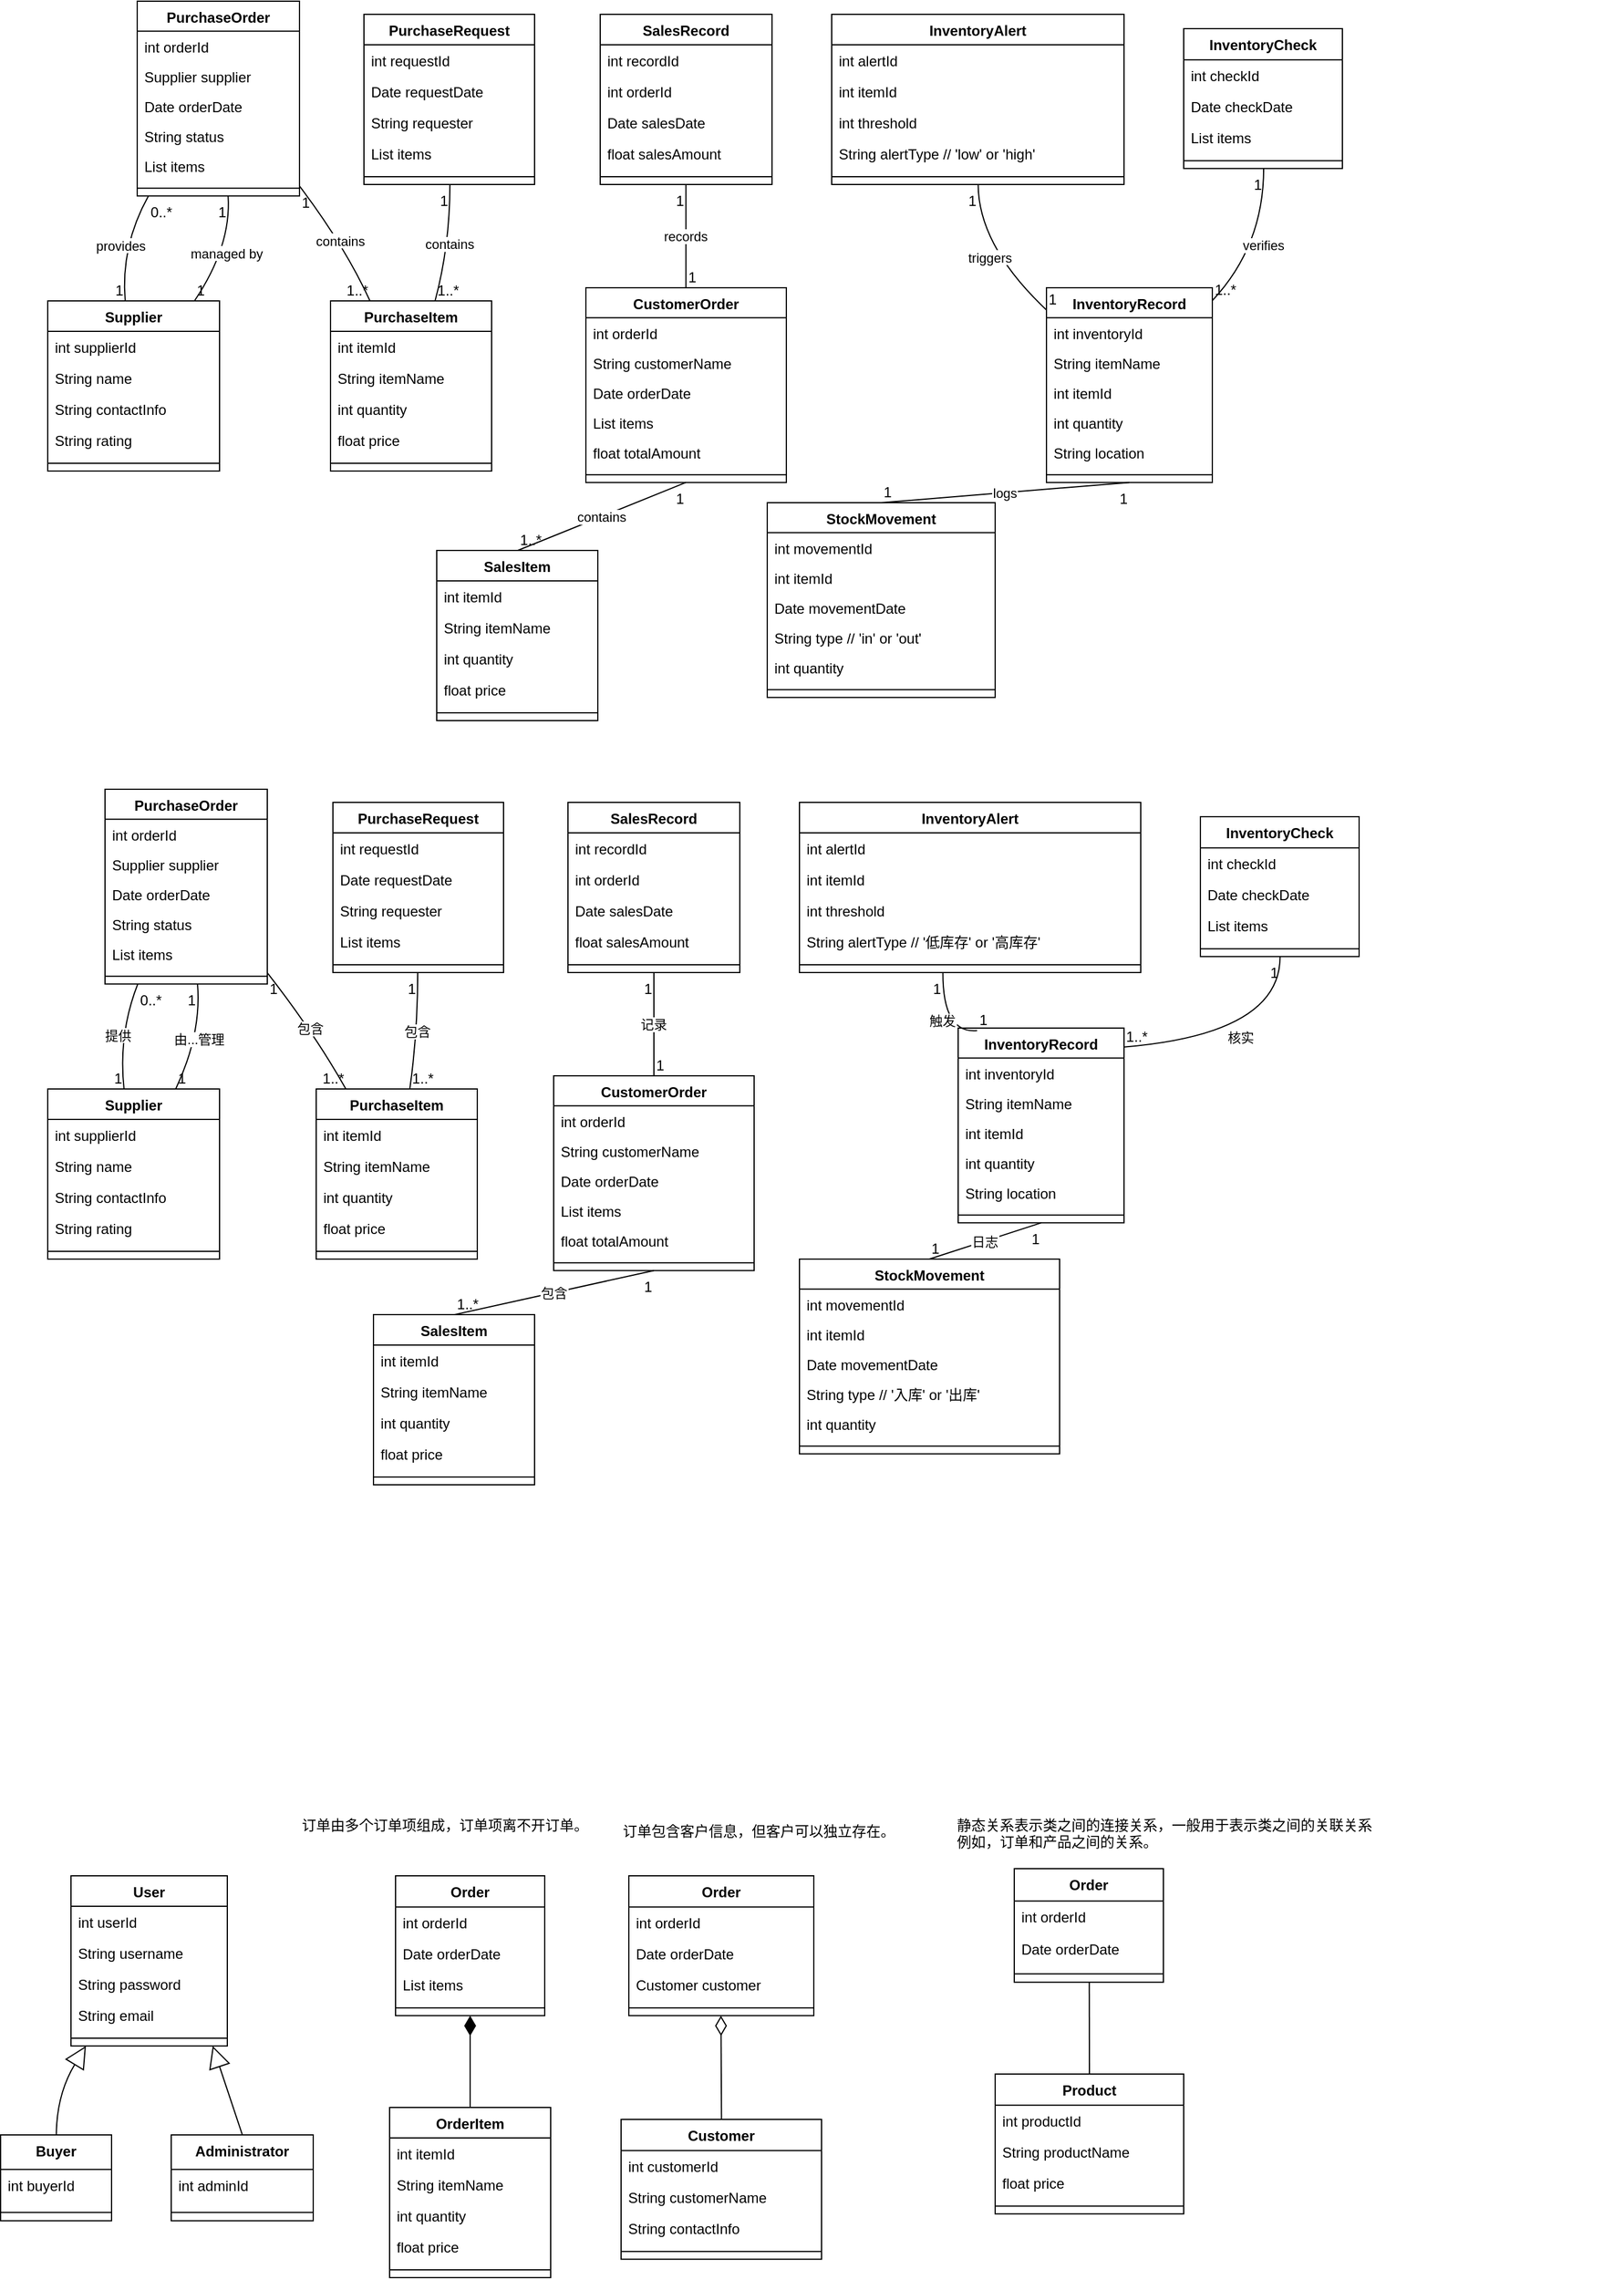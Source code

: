 <mxfile version="24.5.2" type="github">
  <diagram name="第 1 页" id="7GVY9KdKBH8d_aPChWpm">
    <mxGraphModel dx="2288" dy="652" grid="1" gridSize="10" guides="1" tooltips="1" connect="1" arrows="1" fold="1" page="1" pageScale="1" pageWidth="827" pageHeight="1169" math="0" shadow="0">
      <root>
        <mxCell id="0" />
        <mxCell id="1" parent="0" />
        <mxCell id="6k2cFQl_U0j8-4f-Xdvm-1" value="PurchaseRequest" style="swimlane;fontStyle=1;align=center;verticalAlign=top;childLayout=stackLayout;horizontal=1;startSize=25.515;horizontalStack=0;resizeParent=1;resizeParentMax=0;resizeLast=0;collapsible=0;marginBottom=0;" vertex="1" parent="1">
          <mxGeometry x="285" y="31" width="143" height="142.515" as="geometry" />
        </mxCell>
        <mxCell id="6k2cFQl_U0j8-4f-Xdvm-2" value="int requestId" style="text;strokeColor=none;fillColor=none;align=left;verticalAlign=top;spacingLeft=4;spacingRight=4;overflow=hidden;rotatable=0;points=[[0,0.5],[1,0.5]];portConstraint=eastwest;" vertex="1" parent="6k2cFQl_U0j8-4f-Xdvm-1">
          <mxGeometry y="25.515" width="143" height="26" as="geometry" />
        </mxCell>
        <mxCell id="6k2cFQl_U0j8-4f-Xdvm-3" value="Date requestDate" style="text;strokeColor=none;fillColor=none;align=left;verticalAlign=top;spacingLeft=4;spacingRight=4;overflow=hidden;rotatable=0;points=[[0,0.5],[1,0.5]];portConstraint=eastwest;" vertex="1" parent="6k2cFQl_U0j8-4f-Xdvm-1">
          <mxGeometry y="51.515" width="143" height="26" as="geometry" />
        </mxCell>
        <mxCell id="6k2cFQl_U0j8-4f-Xdvm-4" value="String requester" style="text;strokeColor=none;fillColor=none;align=left;verticalAlign=top;spacingLeft=4;spacingRight=4;overflow=hidden;rotatable=0;points=[[0,0.5],[1,0.5]];portConstraint=eastwest;" vertex="1" parent="6k2cFQl_U0j8-4f-Xdvm-1">
          <mxGeometry y="77.515" width="143" height="26" as="geometry" />
        </mxCell>
        <mxCell id="6k2cFQl_U0j8-4f-Xdvm-5" value="List items" style="text;strokeColor=none;fillColor=none;align=left;verticalAlign=top;spacingLeft=4;spacingRight=4;overflow=hidden;rotatable=0;points=[[0,0.5],[1,0.5]];portConstraint=eastwest;" vertex="1" parent="6k2cFQl_U0j8-4f-Xdvm-1">
          <mxGeometry y="103.515" width="143" height="26" as="geometry" />
        </mxCell>
        <mxCell id="6k2cFQl_U0j8-4f-Xdvm-6" style="line;strokeWidth=1;fillColor=none;align=left;verticalAlign=middle;spacingTop=-1;spacingLeft=3;spacingRight=3;rotatable=0;labelPosition=right;points=[];portConstraint=eastwest;strokeColor=inherit;" vertex="1" parent="6k2cFQl_U0j8-4f-Xdvm-1">
          <mxGeometry y="129.515" width="143" height="13" as="geometry" />
        </mxCell>
        <mxCell id="6k2cFQl_U0j8-4f-Xdvm-7" value="PurchaseOrder" style="swimlane;fontStyle=1;align=center;verticalAlign=top;childLayout=stackLayout;horizontal=1;startSize=25.077;horizontalStack=0;resizeParent=1;resizeParentMax=0;resizeLast=0;collapsible=0;marginBottom=0;" vertex="1" parent="1">
          <mxGeometry x="95" y="20" width="136" height="163.077" as="geometry" />
        </mxCell>
        <mxCell id="6k2cFQl_U0j8-4f-Xdvm-8" value="int orderId" style="text;strokeColor=none;fillColor=none;align=left;verticalAlign=top;spacingLeft=4;spacingRight=4;overflow=hidden;rotatable=0;points=[[0,0.5],[1,0.5]];portConstraint=eastwest;" vertex="1" parent="6k2cFQl_U0j8-4f-Xdvm-7">
          <mxGeometry y="25.077" width="136" height="25" as="geometry" />
        </mxCell>
        <mxCell id="6k2cFQl_U0j8-4f-Xdvm-9" value="Supplier supplier" style="text;strokeColor=none;fillColor=none;align=left;verticalAlign=top;spacingLeft=4;spacingRight=4;overflow=hidden;rotatable=0;points=[[0,0.5],[1,0.5]];portConstraint=eastwest;" vertex="1" parent="6k2cFQl_U0j8-4f-Xdvm-7">
          <mxGeometry y="50.077" width="136" height="25" as="geometry" />
        </mxCell>
        <mxCell id="6k2cFQl_U0j8-4f-Xdvm-10" value="Date orderDate" style="text;strokeColor=none;fillColor=none;align=left;verticalAlign=top;spacingLeft=4;spacingRight=4;overflow=hidden;rotatable=0;points=[[0,0.5],[1,0.5]];portConstraint=eastwest;" vertex="1" parent="6k2cFQl_U0j8-4f-Xdvm-7">
          <mxGeometry y="75.077" width="136" height="25" as="geometry" />
        </mxCell>
        <mxCell id="6k2cFQl_U0j8-4f-Xdvm-11" value="String status" style="text;strokeColor=none;fillColor=none;align=left;verticalAlign=top;spacingLeft=4;spacingRight=4;overflow=hidden;rotatable=0;points=[[0,0.5],[1,0.5]];portConstraint=eastwest;" vertex="1" parent="6k2cFQl_U0j8-4f-Xdvm-7">
          <mxGeometry y="100.077" width="136" height="25" as="geometry" />
        </mxCell>
        <mxCell id="6k2cFQl_U0j8-4f-Xdvm-12" value="List items" style="text;strokeColor=none;fillColor=none;align=left;verticalAlign=top;spacingLeft=4;spacingRight=4;overflow=hidden;rotatable=0;points=[[0,0.5],[1,0.5]];portConstraint=eastwest;" vertex="1" parent="6k2cFQl_U0j8-4f-Xdvm-7">
          <mxGeometry y="125.077" width="136" height="25" as="geometry" />
        </mxCell>
        <mxCell id="6k2cFQl_U0j8-4f-Xdvm-13" style="line;strokeWidth=1;fillColor=none;align=left;verticalAlign=middle;spacingTop=-1;spacingLeft=3;spacingRight=3;rotatable=0;labelPosition=right;points=[];portConstraint=eastwest;strokeColor=inherit;" vertex="1" parent="6k2cFQl_U0j8-4f-Xdvm-7">
          <mxGeometry y="150.077" width="136" height="13" as="geometry" />
        </mxCell>
        <mxCell id="6k2cFQl_U0j8-4f-Xdvm-14" value="Supplier" style="swimlane;fontStyle=1;align=center;verticalAlign=top;childLayout=stackLayout;horizontal=1;startSize=25.515;horizontalStack=0;resizeParent=1;resizeParentMax=0;resizeLast=0;collapsible=0;marginBottom=0;" vertex="1" parent="1">
          <mxGeometry x="20" y="271" width="144" height="142.515" as="geometry" />
        </mxCell>
        <mxCell id="6k2cFQl_U0j8-4f-Xdvm-15" value="int supplierId" style="text;strokeColor=none;fillColor=none;align=left;verticalAlign=top;spacingLeft=4;spacingRight=4;overflow=hidden;rotatable=0;points=[[0,0.5],[1,0.5]];portConstraint=eastwest;" vertex="1" parent="6k2cFQl_U0j8-4f-Xdvm-14">
          <mxGeometry y="25.515" width="144" height="26" as="geometry" />
        </mxCell>
        <mxCell id="6k2cFQl_U0j8-4f-Xdvm-16" value="String name" style="text;strokeColor=none;fillColor=none;align=left;verticalAlign=top;spacingLeft=4;spacingRight=4;overflow=hidden;rotatable=0;points=[[0,0.5],[1,0.5]];portConstraint=eastwest;" vertex="1" parent="6k2cFQl_U0j8-4f-Xdvm-14">
          <mxGeometry y="51.515" width="144" height="26" as="geometry" />
        </mxCell>
        <mxCell id="6k2cFQl_U0j8-4f-Xdvm-17" value="String contactInfo" style="text;strokeColor=none;fillColor=none;align=left;verticalAlign=top;spacingLeft=4;spacingRight=4;overflow=hidden;rotatable=0;points=[[0,0.5],[1,0.5]];portConstraint=eastwest;" vertex="1" parent="6k2cFQl_U0j8-4f-Xdvm-14">
          <mxGeometry y="77.515" width="144" height="26" as="geometry" />
        </mxCell>
        <mxCell id="6k2cFQl_U0j8-4f-Xdvm-18" value="String rating" style="text;strokeColor=none;fillColor=none;align=left;verticalAlign=top;spacingLeft=4;spacingRight=4;overflow=hidden;rotatable=0;points=[[0,0.5],[1,0.5]];portConstraint=eastwest;" vertex="1" parent="6k2cFQl_U0j8-4f-Xdvm-14">
          <mxGeometry y="103.515" width="144" height="26" as="geometry" />
        </mxCell>
        <mxCell id="6k2cFQl_U0j8-4f-Xdvm-19" style="line;strokeWidth=1;fillColor=none;align=left;verticalAlign=middle;spacingTop=-1;spacingLeft=3;spacingRight=3;rotatable=0;labelPosition=right;points=[];portConstraint=eastwest;strokeColor=inherit;" vertex="1" parent="6k2cFQl_U0j8-4f-Xdvm-14">
          <mxGeometry y="129.515" width="144" height="13" as="geometry" />
        </mxCell>
        <mxCell id="6k2cFQl_U0j8-4f-Xdvm-20" value="PurchaseItem" style="swimlane;fontStyle=1;align=center;verticalAlign=top;childLayout=stackLayout;horizontal=1;startSize=25.515;horizontalStack=0;resizeParent=1;resizeParentMax=0;resizeLast=0;collapsible=0;marginBottom=0;" vertex="1" parent="1">
          <mxGeometry x="257" y="271" width="135" height="142.515" as="geometry" />
        </mxCell>
        <mxCell id="6k2cFQl_U0j8-4f-Xdvm-21" value="int itemId" style="text;strokeColor=none;fillColor=none;align=left;verticalAlign=top;spacingLeft=4;spacingRight=4;overflow=hidden;rotatable=0;points=[[0,0.5],[1,0.5]];portConstraint=eastwest;" vertex="1" parent="6k2cFQl_U0j8-4f-Xdvm-20">
          <mxGeometry y="25.515" width="135" height="26" as="geometry" />
        </mxCell>
        <mxCell id="6k2cFQl_U0j8-4f-Xdvm-22" value="String itemName" style="text;strokeColor=none;fillColor=none;align=left;verticalAlign=top;spacingLeft=4;spacingRight=4;overflow=hidden;rotatable=0;points=[[0,0.5],[1,0.5]];portConstraint=eastwest;" vertex="1" parent="6k2cFQl_U0j8-4f-Xdvm-20">
          <mxGeometry y="51.515" width="135" height="26" as="geometry" />
        </mxCell>
        <mxCell id="6k2cFQl_U0j8-4f-Xdvm-23" value="int quantity" style="text;strokeColor=none;fillColor=none;align=left;verticalAlign=top;spacingLeft=4;spacingRight=4;overflow=hidden;rotatable=0;points=[[0,0.5],[1,0.5]];portConstraint=eastwest;" vertex="1" parent="6k2cFQl_U0j8-4f-Xdvm-20">
          <mxGeometry y="77.515" width="135" height="26" as="geometry" />
        </mxCell>
        <mxCell id="6k2cFQl_U0j8-4f-Xdvm-24" value="float price" style="text;strokeColor=none;fillColor=none;align=left;verticalAlign=top;spacingLeft=4;spacingRight=4;overflow=hidden;rotatable=0;points=[[0,0.5],[1,0.5]];portConstraint=eastwest;" vertex="1" parent="6k2cFQl_U0j8-4f-Xdvm-20">
          <mxGeometry y="103.515" width="135" height="26" as="geometry" />
        </mxCell>
        <mxCell id="6k2cFQl_U0j8-4f-Xdvm-25" style="line;strokeWidth=1;fillColor=none;align=left;verticalAlign=middle;spacingTop=-1;spacingLeft=3;spacingRight=3;rotatable=0;labelPosition=right;points=[];portConstraint=eastwest;strokeColor=inherit;" vertex="1" parent="6k2cFQl_U0j8-4f-Xdvm-20">
          <mxGeometry y="129.515" width="135" height="13" as="geometry" />
        </mxCell>
        <mxCell id="6k2cFQl_U0j8-4f-Xdvm-26" value="CustomerOrder" style="swimlane;fontStyle=1;align=center;verticalAlign=top;childLayout=stackLayout;horizontal=1;startSize=25.077;horizontalStack=0;resizeParent=1;resizeParentMax=0;resizeLast=0;collapsible=0;marginBottom=0;" vertex="1" parent="1">
          <mxGeometry x="471" y="260" width="168" height="163.077" as="geometry" />
        </mxCell>
        <mxCell id="6k2cFQl_U0j8-4f-Xdvm-27" value="int orderId" style="text;strokeColor=none;fillColor=none;align=left;verticalAlign=top;spacingLeft=4;spacingRight=4;overflow=hidden;rotatable=0;points=[[0,0.5],[1,0.5]];portConstraint=eastwest;" vertex="1" parent="6k2cFQl_U0j8-4f-Xdvm-26">
          <mxGeometry y="25.077" width="168" height="25" as="geometry" />
        </mxCell>
        <mxCell id="6k2cFQl_U0j8-4f-Xdvm-28" value="String customerName" style="text;strokeColor=none;fillColor=none;align=left;verticalAlign=top;spacingLeft=4;spacingRight=4;overflow=hidden;rotatable=0;points=[[0,0.5],[1,0.5]];portConstraint=eastwest;" vertex="1" parent="6k2cFQl_U0j8-4f-Xdvm-26">
          <mxGeometry y="50.077" width="168" height="25" as="geometry" />
        </mxCell>
        <mxCell id="6k2cFQl_U0j8-4f-Xdvm-29" value="Date orderDate" style="text;strokeColor=none;fillColor=none;align=left;verticalAlign=top;spacingLeft=4;spacingRight=4;overflow=hidden;rotatable=0;points=[[0,0.5],[1,0.5]];portConstraint=eastwest;" vertex="1" parent="6k2cFQl_U0j8-4f-Xdvm-26">
          <mxGeometry y="75.077" width="168" height="25" as="geometry" />
        </mxCell>
        <mxCell id="6k2cFQl_U0j8-4f-Xdvm-30" value="List items" style="text;strokeColor=none;fillColor=none;align=left;verticalAlign=top;spacingLeft=4;spacingRight=4;overflow=hidden;rotatable=0;points=[[0,0.5],[1,0.5]];portConstraint=eastwest;" vertex="1" parent="6k2cFQl_U0j8-4f-Xdvm-26">
          <mxGeometry y="100.077" width="168" height="25" as="geometry" />
        </mxCell>
        <mxCell id="6k2cFQl_U0j8-4f-Xdvm-31" value="float totalAmount" style="text;strokeColor=none;fillColor=none;align=left;verticalAlign=top;spacingLeft=4;spacingRight=4;overflow=hidden;rotatable=0;points=[[0,0.5],[1,0.5]];portConstraint=eastwest;" vertex="1" parent="6k2cFQl_U0j8-4f-Xdvm-26">
          <mxGeometry y="125.077" width="168" height="25" as="geometry" />
        </mxCell>
        <mxCell id="6k2cFQl_U0j8-4f-Xdvm-32" style="line;strokeWidth=1;fillColor=none;align=left;verticalAlign=middle;spacingTop=-1;spacingLeft=3;spacingRight=3;rotatable=0;labelPosition=right;points=[];portConstraint=eastwest;strokeColor=inherit;" vertex="1" parent="6k2cFQl_U0j8-4f-Xdvm-26">
          <mxGeometry y="150.077" width="168" height="13" as="geometry" />
        </mxCell>
        <mxCell id="6k2cFQl_U0j8-4f-Xdvm-33" value="SalesRecord" style="swimlane;fontStyle=1;align=center;verticalAlign=top;childLayout=stackLayout;horizontal=1;startSize=25.515;horizontalStack=0;resizeParent=1;resizeParentMax=0;resizeLast=0;collapsible=0;marginBottom=0;" vertex="1" parent="1">
          <mxGeometry x="483" y="31" width="144" height="142.515" as="geometry" />
        </mxCell>
        <mxCell id="6k2cFQl_U0j8-4f-Xdvm-34" value="int recordId" style="text;strokeColor=none;fillColor=none;align=left;verticalAlign=top;spacingLeft=4;spacingRight=4;overflow=hidden;rotatable=0;points=[[0,0.5],[1,0.5]];portConstraint=eastwest;" vertex="1" parent="6k2cFQl_U0j8-4f-Xdvm-33">
          <mxGeometry y="25.515" width="144" height="26" as="geometry" />
        </mxCell>
        <mxCell id="6k2cFQl_U0j8-4f-Xdvm-35" value="int orderId" style="text;strokeColor=none;fillColor=none;align=left;verticalAlign=top;spacingLeft=4;spacingRight=4;overflow=hidden;rotatable=0;points=[[0,0.5],[1,0.5]];portConstraint=eastwest;" vertex="1" parent="6k2cFQl_U0j8-4f-Xdvm-33">
          <mxGeometry y="51.515" width="144" height="26" as="geometry" />
        </mxCell>
        <mxCell id="6k2cFQl_U0j8-4f-Xdvm-36" value="Date salesDate" style="text;strokeColor=none;fillColor=none;align=left;verticalAlign=top;spacingLeft=4;spacingRight=4;overflow=hidden;rotatable=0;points=[[0,0.5],[1,0.5]];portConstraint=eastwest;" vertex="1" parent="6k2cFQl_U0j8-4f-Xdvm-33">
          <mxGeometry y="77.515" width="144" height="26" as="geometry" />
        </mxCell>
        <mxCell id="6k2cFQl_U0j8-4f-Xdvm-37" value="float salesAmount" style="text;strokeColor=none;fillColor=none;align=left;verticalAlign=top;spacingLeft=4;spacingRight=4;overflow=hidden;rotatable=0;points=[[0,0.5],[1,0.5]];portConstraint=eastwest;" vertex="1" parent="6k2cFQl_U0j8-4f-Xdvm-33">
          <mxGeometry y="103.515" width="144" height="26" as="geometry" />
        </mxCell>
        <mxCell id="6k2cFQl_U0j8-4f-Xdvm-38" style="line;strokeWidth=1;fillColor=none;align=left;verticalAlign=middle;spacingTop=-1;spacingLeft=3;spacingRight=3;rotatable=0;labelPosition=right;points=[];portConstraint=eastwest;strokeColor=inherit;" vertex="1" parent="6k2cFQl_U0j8-4f-Xdvm-33">
          <mxGeometry y="129.515" width="144" height="13" as="geometry" />
        </mxCell>
        <mxCell id="6k2cFQl_U0j8-4f-Xdvm-39" value="SalesItem" style="swimlane;fontStyle=1;align=center;verticalAlign=top;childLayout=stackLayout;horizontal=1;startSize=25.515;horizontalStack=0;resizeParent=1;resizeParentMax=0;resizeLast=0;collapsible=0;marginBottom=0;" vertex="1" parent="1">
          <mxGeometry x="346" y="480" width="135" height="142.515" as="geometry" />
        </mxCell>
        <mxCell id="6k2cFQl_U0j8-4f-Xdvm-40" value="int itemId" style="text;strokeColor=none;fillColor=none;align=left;verticalAlign=top;spacingLeft=4;spacingRight=4;overflow=hidden;rotatable=0;points=[[0,0.5],[1,0.5]];portConstraint=eastwest;" vertex="1" parent="6k2cFQl_U0j8-4f-Xdvm-39">
          <mxGeometry y="25.515" width="135" height="26" as="geometry" />
        </mxCell>
        <mxCell id="6k2cFQl_U0j8-4f-Xdvm-41" value="String itemName" style="text;strokeColor=none;fillColor=none;align=left;verticalAlign=top;spacingLeft=4;spacingRight=4;overflow=hidden;rotatable=0;points=[[0,0.5],[1,0.5]];portConstraint=eastwest;" vertex="1" parent="6k2cFQl_U0j8-4f-Xdvm-39">
          <mxGeometry y="51.515" width="135" height="26" as="geometry" />
        </mxCell>
        <mxCell id="6k2cFQl_U0j8-4f-Xdvm-42" value="int quantity" style="text;strokeColor=none;fillColor=none;align=left;verticalAlign=top;spacingLeft=4;spacingRight=4;overflow=hidden;rotatable=0;points=[[0,0.5],[1,0.5]];portConstraint=eastwest;" vertex="1" parent="6k2cFQl_U0j8-4f-Xdvm-39">
          <mxGeometry y="77.515" width="135" height="26" as="geometry" />
        </mxCell>
        <mxCell id="6k2cFQl_U0j8-4f-Xdvm-43" value="float price" style="text;strokeColor=none;fillColor=none;align=left;verticalAlign=top;spacingLeft=4;spacingRight=4;overflow=hidden;rotatable=0;points=[[0,0.5],[1,0.5]];portConstraint=eastwest;" vertex="1" parent="6k2cFQl_U0j8-4f-Xdvm-39">
          <mxGeometry y="103.515" width="135" height="26" as="geometry" />
        </mxCell>
        <mxCell id="6k2cFQl_U0j8-4f-Xdvm-44" style="line;strokeWidth=1;fillColor=none;align=left;verticalAlign=middle;spacingTop=-1;spacingLeft=3;spacingRight=3;rotatable=0;labelPosition=right;points=[];portConstraint=eastwest;strokeColor=inherit;" vertex="1" parent="6k2cFQl_U0j8-4f-Xdvm-39">
          <mxGeometry y="129.515" width="135" height="13" as="geometry" />
        </mxCell>
        <mxCell id="6k2cFQl_U0j8-4f-Xdvm-45" value="InventoryRecord" style="swimlane;fontStyle=1;align=center;verticalAlign=top;childLayout=stackLayout;horizontal=1;startSize=25.077;horizontalStack=0;resizeParent=1;resizeParentMax=0;resizeLast=0;collapsible=0;marginBottom=0;" vertex="1" parent="1">
          <mxGeometry x="857" y="260" width="139" height="163.077" as="geometry" />
        </mxCell>
        <mxCell id="6k2cFQl_U0j8-4f-Xdvm-46" value="int inventoryId" style="text;strokeColor=none;fillColor=none;align=left;verticalAlign=top;spacingLeft=4;spacingRight=4;overflow=hidden;rotatable=0;points=[[0,0.5],[1,0.5]];portConstraint=eastwest;" vertex="1" parent="6k2cFQl_U0j8-4f-Xdvm-45">
          <mxGeometry y="25.077" width="139" height="25" as="geometry" />
        </mxCell>
        <mxCell id="6k2cFQl_U0j8-4f-Xdvm-47" value="String itemName" style="text;strokeColor=none;fillColor=none;align=left;verticalAlign=top;spacingLeft=4;spacingRight=4;overflow=hidden;rotatable=0;points=[[0,0.5],[1,0.5]];portConstraint=eastwest;" vertex="1" parent="6k2cFQl_U0j8-4f-Xdvm-45">
          <mxGeometry y="50.077" width="139" height="25" as="geometry" />
        </mxCell>
        <mxCell id="6k2cFQl_U0j8-4f-Xdvm-48" value="int itemId" style="text;strokeColor=none;fillColor=none;align=left;verticalAlign=top;spacingLeft=4;spacingRight=4;overflow=hidden;rotatable=0;points=[[0,0.5],[1,0.5]];portConstraint=eastwest;" vertex="1" parent="6k2cFQl_U0j8-4f-Xdvm-45">
          <mxGeometry y="75.077" width="139" height="25" as="geometry" />
        </mxCell>
        <mxCell id="6k2cFQl_U0j8-4f-Xdvm-49" value="int quantity" style="text;strokeColor=none;fillColor=none;align=left;verticalAlign=top;spacingLeft=4;spacingRight=4;overflow=hidden;rotatable=0;points=[[0,0.5],[1,0.5]];portConstraint=eastwest;" vertex="1" parent="6k2cFQl_U0j8-4f-Xdvm-45">
          <mxGeometry y="100.077" width="139" height="25" as="geometry" />
        </mxCell>
        <mxCell id="6k2cFQl_U0j8-4f-Xdvm-50" value="String location" style="text;strokeColor=none;fillColor=none;align=left;verticalAlign=top;spacingLeft=4;spacingRight=4;overflow=hidden;rotatable=0;points=[[0,0.5],[1,0.5]];portConstraint=eastwest;" vertex="1" parent="6k2cFQl_U0j8-4f-Xdvm-45">
          <mxGeometry y="125.077" width="139" height="25" as="geometry" />
        </mxCell>
        <mxCell id="6k2cFQl_U0j8-4f-Xdvm-51" style="line;strokeWidth=1;fillColor=none;align=left;verticalAlign=middle;spacingTop=-1;spacingLeft=3;spacingRight=3;rotatable=0;labelPosition=right;points=[];portConstraint=eastwest;strokeColor=inherit;" vertex="1" parent="6k2cFQl_U0j8-4f-Xdvm-45">
          <mxGeometry y="150.077" width="139" height="13" as="geometry" />
        </mxCell>
        <mxCell id="6k2cFQl_U0j8-4f-Xdvm-52" value="StockMovement" style="swimlane;fontStyle=1;align=center;verticalAlign=top;childLayout=stackLayout;horizontal=1;startSize=25.077;horizontalStack=0;resizeParent=1;resizeParentMax=0;resizeLast=0;collapsible=0;marginBottom=0;" vertex="1" parent="1">
          <mxGeometry x="623" y="440" width="191" height="163.077" as="geometry" />
        </mxCell>
        <mxCell id="6k2cFQl_U0j8-4f-Xdvm-53" value="int movementId" style="text;strokeColor=none;fillColor=none;align=left;verticalAlign=top;spacingLeft=4;spacingRight=4;overflow=hidden;rotatable=0;points=[[0,0.5],[1,0.5]];portConstraint=eastwest;" vertex="1" parent="6k2cFQl_U0j8-4f-Xdvm-52">
          <mxGeometry y="25.077" width="191" height="25" as="geometry" />
        </mxCell>
        <mxCell id="6k2cFQl_U0j8-4f-Xdvm-54" value="int itemId" style="text;strokeColor=none;fillColor=none;align=left;verticalAlign=top;spacingLeft=4;spacingRight=4;overflow=hidden;rotatable=0;points=[[0,0.5],[1,0.5]];portConstraint=eastwest;" vertex="1" parent="6k2cFQl_U0j8-4f-Xdvm-52">
          <mxGeometry y="50.077" width="191" height="25" as="geometry" />
        </mxCell>
        <mxCell id="6k2cFQl_U0j8-4f-Xdvm-55" value="Date movementDate" style="text;strokeColor=none;fillColor=none;align=left;verticalAlign=top;spacingLeft=4;spacingRight=4;overflow=hidden;rotatable=0;points=[[0,0.5],[1,0.5]];portConstraint=eastwest;" vertex="1" parent="6k2cFQl_U0j8-4f-Xdvm-52">
          <mxGeometry y="75.077" width="191" height="25" as="geometry" />
        </mxCell>
        <mxCell id="6k2cFQl_U0j8-4f-Xdvm-56" value="String type // &#39;in&#39; or &#39;out&#39;" style="text;strokeColor=none;fillColor=none;align=left;verticalAlign=top;spacingLeft=4;spacingRight=4;overflow=hidden;rotatable=0;points=[[0,0.5],[1,0.5]];portConstraint=eastwest;" vertex="1" parent="6k2cFQl_U0j8-4f-Xdvm-52">
          <mxGeometry y="100.077" width="191" height="25" as="geometry" />
        </mxCell>
        <mxCell id="6k2cFQl_U0j8-4f-Xdvm-57" value="int quantity" style="text;strokeColor=none;fillColor=none;align=left;verticalAlign=top;spacingLeft=4;spacingRight=4;overflow=hidden;rotatable=0;points=[[0,0.5],[1,0.5]];portConstraint=eastwest;" vertex="1" parent="6k2cFQl_U0j8-4f-Xdvm-52">
          <mxGeometry y="125.077" width="191" height="25" as="geometry" />
        </mxCell>
        <mxCell id="6k2cFQl_U0j8-4f-Xdvm-58" style="line;strokeWidth=1;fillColor=none;align=left;verticalAlign=middle;spacingTop=-1;spacingLeft=3;spacingRight=3;rotatable=0;labelPosition=right;points=[];portConstraint=eastwest;strokeColor=inherit;" vertex="1" parent="6k2cFQl_U0j8-4f-Xdvm-52">
          <mxGeometry y="150.077" width="191" height="13" as="geometry" />
        </mxCell>
        <mxCell id="6k2cFQl_U0j8-4f-Xdvm-59" value="InventoryCheck" style="swimlane;fontStyle=1;align=center;verticalAlign=top;childLayout=stackLayout;horizontal=1;startSize=26.148;horizontalStack=0;resizeParent=1;resizeParentMax=0;resizeLast=0;collapsible=0;marginBottom=0;" vertex="1" parent="1">
          <mxGeometry x="972" y="43" width="133" height="117.148" as="geometry" />
        </mxCell>
        <mxCell id="6k2cFQl_U0j8-4f-Xdvm-60" value="int checkId" style="text;strokeColor=none;fillColor=none;align=left;verticalAlign=top;spacingLeft=4;spacingRight=4;overflow=hidden;rotatable=0;points=[[0,0.5],[1,0.5]];portConstraint=eastwest;" vertex="1" parent="6k2cFQl_U0j8-4f-Xdvm-59">
          <mxGeometry y="26.148" width="133" height="26" as="geometry" />
        </mxCell>
        <mxCell id="6k2cFQl_U0j8-4f-Xdvm-61" value="Date checkDate" style="text;strokeColor=none;fillColor=none;align=left;verticalAlign=top;spacingLeft=4;spacingRight=4;overflow=hidden;rotatable=0;points=[[0,0.5],[1,0.5]];portConstraint=eastwest;" vertex="1" parent="6k2cFQl_U0j8-4f-Xdvm-59">
          <mxGeometry y="52.148" width="133" height="26" as="geometry" />
        </mxCell>
        <mxCell id="6k2cFQl_U0j8-4f-Xdvm-62" value="List items" style="text;strokeColor=none;fillColor=none;align=left;verticalAlign=top;spacingLeft=4;spacingRight=4;overflow=hidden;rotatable=0;points=[[0,0.5],[1,0.5]];portConstraint=eastwest;" vertex="1" parent="6k2cFQl_U0j8-4f-Xdvm-59">
          <mxGeometry y="78.148" width="133" height="26" as="geometry" />
        </mxCell>
        <mxCell id="6k2cFQl_U0j8-4f-Xdvm-63" style="line;strokeWidth=1;fillColor=none;align=left;verticalAlign=middle;spacingTop=-1;spacingLeft=3;spacingRight=3;rotatable=0;labelPosition=right;points=[];portConstraint=eastwest;strokeColor=inherit;" vertex="1" parent="6k2cFQl_U0j8-4f-Xdvm-59">
          <mxGeometry y="104.148" width="133" height="13" as="geometry" />
        </mxCell>
        <mxCell id="6k2cFQl_U0j8-4f-Xdvm-64" value="InventoryAlert" style="swimlane;fontStyle=1;align=center;verticalAlign=top;childLayout=stackLayout;horizontal=1;startSize=25.515;horizontalStack=0;resizeParent=1;resizeParentMax=0;resizeLast=0;collapsible=0;marginBottom=0;" vertex="1" parent="1">
          <mxGeometry x="677" y="31" width="245" height="142.515" as="geometry" />
        </mxCell>
        <mxCell id="6k2cFQl_U0j8-4f-Xdvm-65" value="int alertId" style="text;strokeColor=none;fillColor=none;align=left;verticalAlign=top;spacingLeft=4;spacingRight=4;overflow=hidden;rotatable=0;points=[[0,0.5],[1,0.5]];portConstraint=eastwest;" vertex="1" parent="6k2cFQl_U0j8-4f-Xdvm-64">
          <mxGeometry y="25.515" width="245" height="26" as="geometry" />
        </mxCell>
        <mxCell id="6k2cFQl_U0j8-4f-Xdvm-66" value="int itemId" style="text;strokeColor=none;fillColor=none;align=left;verticalAlign=top;spacingLeft=4;spacingRight=4;overflow=hidden;rotatable=0;points=[[0,0.5],[1,0.5]];portConstraint=eastwest;" vertex="1" parent="6k2cFQl_U0j8-4f-Xdvm-64">
          <mxGeometry y="51.515" width="245" height="26" as="geometry" />
        </mxCell>
        <mxCell id="6k2cFQl_U0j8-4f-Xdvm-67" value="int threshold" style="text;strokeColor=none;fillColor=none;align=left;verticalAlign=top;spacingLeft=4;spacingRight=4;overflow=hidden;rotatable=0;points=[[0,0.5],[1,0.5]];portConstraint=eastwest;" vertex="1" parent="6k2cFQl_U0j8-4f-Xdvm-64">
          <mxGeometry y="77.515" width="245" height="26" as="geometry" />
        </mxCell>
        <mxCell id="6k2cFQl_U0j8-4f-Xdvm-68" value="String alertType // &#39;low&#39; or &#39;high&#39;" style="text;strokeColor=none;fillColor=none;align=left;verticalAlign=top;spacingLeft=4;spacingRight=4;overflow=hidden;rotatable=0;points=[[0,0.5],[1,0.5]];portConstraint=eastwest;" vertex="1" parent="6k2cFQl_U0j8-4f-Xdvm-64">
          <mxGeometry y="103.515" width="245" height="26" as="geometry" />
        </mxCell>
        <mxCell id="6k2cFQl_U0j8-4f-Xdvm-69" style="line;strokeWidth=1;fillColor=none;align=left;verticalAlign=middle;spacingTop=-1;spacingLeft=3;spacingRight=3;rotatable=0;labelPosition=right;points=[];portConstraint=eastwest;strokeColor=inherit;" vertex="1" parent="6k2cFQl_U0j8-4f-Xdvm-64">
          <mxGeometry y="129.515" width="245" height="13" as="geometry" />
        </mxCell>
        <mxCell id="6k2cFQl_U0j8-4f-Xdvm-70" value="contains" style="curved=1;startArrow=none;endArrow=none;exitX=0.504;exitY=1.005;entryX=0.649;entryY=1.289e-8;rounded=0;" edge="1" parent="1" source="6k2cFQl_U0j8-4f-Xdvm-1" target="6k2cFQl_U0j8-4f-Xdvm-20">
          <mxGeometry relative="1" as="geometry">
            <Array as="points">
              <mxPoint x="357" y="225" />
            </Array>
          </mxGeometry>
        </mxCell>
        <mxCell id="6k2cFQl_U0j8-4f-Xdvm-71" value="1" style="edgeLabel;resizable=0;labelBackgroundColor=none;fontSize=12;align=right;verticalAlign=top;" vertex="1" parent="6k2cFQl_U0j8-4f-Xdvm-70">
          <mxGeometry x="-1" relative="1" as="geometry" />
        </mxCell>
        <mxCell id="6k2cFQl_U0j8-4f-Xdvm-72" value="1..*" style="edgeLabel;resizable=0;labelBackgroundColor=none;fontSize=12;align=left;verticalAlign=bottom;" vertex="1" parent="6k2cFQl_U0j8-4f-Xdvm-70">
          <mxGeometry x="1" relative="1" as="geometry" />
        </mxCell>
        <mxCell id="6k2cFQl_U0j8-4f-Xdvm-73" value="managed by" style="curved=1;startArrow=none;endArrow=none;exitX=0.56;exitY=1;entryX=0.854;entryY=1.289e-8;rounded=0;" edge="1" parent="1" source="6k2cFQl_U0j8-4f-Xdvm-7" target="6k2cFQl_U0j8-4f-Xdvm-14">
          <mxGeometry relative="1" as="geometry">
            <Array as="points">
              <mxPoint x="174" y="225" />
            </Array>
          </mxGeometry>
        </mxCell>
        <mxCell id="6k2cFQl_U0j8-4f-Xdvm-74" value="1" style="edgeLabel;resizable=0;labelBackgroundColor=none;fontSize=12;align=right;verticalAlign=top;" vertex="1" parent="6k2cFQl_U0j8-4f-Xdvm-73">
          <mxGeometry x="-1" relative="1" as="geometry" />
        </mxCell>
        <mxCell id="6k2cFQl_U0j8-4f-Xdvm-75" value="1" style="edgeLabel;resizable=0;labelBackgroundColor=none;fontSize=12;align=left;verticalAlign=bottom;" vertex="1" parent="6k2cFQl_U0j8-4f-Xdvm-73">
          <mxGeometry x="1" relative="1" as="geometry" />
        </mxCell>
        <mxCell id="6k2cFQl_U0j8-4f-Xdvm-76" value="contains" style="curved=1;startArrow=none;endArrow=none;exitX=1.003;exitY=0.952;entryX=0.245;entryY=1.289e-8;rounded=0;" edge="1" parent="1" source="6k2cFQl_U0j8-4f-Xdvm-7" target="6k2cFQl_U0j8-4f-Xdvm-20">
          <mxGeometry relative="1" as="geometry">
            <Array as="points">
              <mxPoint x="269" y="225" />
            </Array>
          </mxGeometry>
        </mxCell>
        <mxCell id="6k2cFQl_U0j8-4f-Xdvm-77" value="1" style="edgeLabel;resizable=0;labelBackgroundColor=none;fontSize=12;align=left;verticalAlign=top;" vertex="1" parent="6k2cFQl_U0j8-4f-Xdvm-76">
          <mxGeometry x="-1" relative="1" as="geometry" />
        </mxCell>
        <mxCell id="6k2cFQl_U0j8-4f-Xdvm-78" value="1..*" style="edgeLabel;resizable=0;labelBackgroundColor=none;fontSize=12;align=right;verticalAlign=bottom;" vertex="1" parent="6k2cFQl_U0j8-4f-Xdvm-76">
          <mxGeometry x="1" relative="1" as="geometry" />
        </mxCell>
        <mxCell id="6k2cFQl_U0j8-4f-Xdvm-79" value="provides" style="curved=1;startArrow=none;endArrow=none;exitX=0.451;exitY=1.289e-8;entryX=0.069;entryY=1;rounded=0;" edge="1" parent="1" source="6k2cFQl_U0j8-4f-Xdvm-14" target="6k2cFQl_U0j8-4f-Xdvm-7">
          <mxGeometry relative="1" as="geometry">
            <Array as="points">
              <mxPoint x="81" y="225" />
            </Array>
          </mxGeometry>
        </mxCell>
        <mxCell id="6k2cFQl_U0j8-4f-Xdvm-80" value="1" style="edgeLabel;resizable=0;labelBackgroundColor=none;fontSize=12;align=right;verticalAlign=bottom;" vertex="1" parent="6k2cFQl_U0j8-4f-Xdvm-79">
          <mxGeometry x="-1" relative="1" as="geometry" />
        </mxCell>
        <mxCell id="6k2cFQl_U0j8-4f-Xdvm-81" value="0..*" style="edgeLabel;resizable=0;labelBackgroundColor=none;fontSize=12;align=left;verticalAlign=top;" vertex="1" parent="6k2cFQl_U0j8-4f-Xdvm-79">
          <mxGeometry x="1" relative="1" as="geometry" />
        </mxCell>
        <mxCell id="6k2cFQl_U0j8-4f-Xdvm-82" value="contains" style="curved=1;startArrow=none;endArrow=none;exitX=0.499;exitY=0.998;entryX=0.503;entryY=-0.002;rounded=0;" edge="1" parent="1" source="6k2cFQl_U0j8-4f-Xdvm-26" target="6k2cFQl_U0j8-4f-Xdvm-39">
          <mxGeometry relative="1" as="geometry">
            <Array as="points" />
          </mxGeometry>
        </mxCell>
        <mxCell id="6k2cFQl_U0j8-4f-Xdvm-83" value="1" style="edgeLabel;resizable=0;labelBackgroundColor=none;fontSize=12;align=right;verticalAlign=top;" vertex="1" parent="6k2cFQl_U0j8-4f-Xdvm-82">
          <mxGeometry x="-1" relative="1" as="geometry" />
        </mxCell>
        <mxCell id="6k2cFQl_U0j8-4f-Xdvm-84" value="1..*" style="edgeLabel;resizable=0;labelBackgroundColor=none;fontSize=12;align=left;verticalAlign=bottom;" vertex="1" parent="6k2cFQl_U0j8-4f-Xdvm-82">
          <mxGeometry x="1" relative="1" as="geometry" />
        </mxCell>
        <mxCell id="6k2cFQl_U0j8-4f-Xdvm-85" value="records" style="curved=1;startArrow=none;endArrow=none;exitX=0.499;exitY=1.005;entryX=0.499;entryY=-0.002;rounded=0;" edge="1" parent="1" source="6k2cFQl_U0j8-4f-Xdvm-33" target="6k2cFQl_U0j8-4f-Xdvm-26">
          <mxGeometry relative="1" as="geometry">
            <Array as="points" />
          </mxGeometry>
        </mxCell>
        <mxCell id="6k2cFQl_U0j8-4f-Xdvm-86" value="1" style="edgeLabel;resizable=0;labelBackgroundColor=none;fontSize=12;align=right;verticalAlign=top;" vertex="1" parent="6k2cFQl_U0j8-4f-Xdvm-85">
          <mxGeometry x="-1" relative="1" as="geometry" />
        </mxCell>
        <mxCell id="6k2cFQl_U0j8-4f-Xdvm-87" value="1" style="edgeLabel;resizable=0;labelBackgroundColor=none;fontSize=12;align=left;verticalAlign=bottom;" vertex="1" parent="6k2cFQl_U0j8-4f-Xdvm-85">
          <mxGeometry x="1" relative="1" as="geometry" />
        </mxCell>
        <mxCell id="6k2cFQl_U0j8-4f-Xdvm-88" value="logs" style="curved=1;startArrow=none;endArrow=none;exitX=0.5;exitY=0.998;entryX=0.5;entryY=0.002;rounded=0;" edge="1" parent="1" source="6k2cFQl_U0j8-4f-Xdvm-45" target="6k2cFQl_U0j8-4f-Xdvm-52">
          <mxGeometry relative="1" as="geometry">
            <Array as="points" />
          </mxGeometry>
        </mxCell>
        <mxCell id="6k2cFQl_U0j8-4f-Xdvm-89" value="1" style="edgeLabel;resizable=0;labelBackgroundColor=none;fontSize=12;align=right;verticalAlign=top;" vertex="1" parent="6k2cFQl_U0j8-4f-Xdvm-88">
          <mxGeometry x="-1" relative="1" as="geometry" />
        </mxCell>
        <mxCell id="6k2cFQl_U0j8-4f-Xdvm-90" value="1" style="edgeLabel;resizable=0;labelBackgroundColor=none;fontSize=12;align=left;verticalAlign=bottom;" vertex="1" parent="6k2cFQl_U0j8-4f-Xdvm-88">
          <mxGeometry x="1" relative="1" as="geometry" />
        </mxCell>
        <mxCell id="6k2cFQl_U0j8-4f-Xdvm-91" value="verifies" style="curved=1;startArrow=none;endArrow=none;exitX=0.504;exitY=0.995;entryX=1.001;entryY=0.065;rounded=0;" edge="1" parent="1" source="6k2cFQl_U0j8-4f-Xdvm-59" target="6k2cFQl_U0j8-4f-Xdvm-45">
          <mxGeometry relative="1" as="geometry">
            <Array as="points">
              <mxPoint x="1039" y="225" />
            </Array>
          </mxGeometry>
        </mxCell>
        <mxCell id="6k2cFQl_U0j8-4f-Xdvm-92" value="1" style="edgeLabel;resizable=0;labelBackgroundColor=none;fontSize=12;align=right;verticalAlign=top;" vertex="1" parent="6k2cFQl_U0j8-4f-Xdvm-91">
          <mxGeometry x="-1" relative="1" as="geometry" />
        </mxCell>
        <mxCell id="6k2cFQl_U0j8-4f-Xdvm-93" value="1..*" style="edgeLabel;resizable=0;labelBackgroundColor=none;fontSize=12;align=left;verticalAlign=bottom;" vertex="1" parent="6k2cFQl_U0j8-4f-Xdvm-91">
          <mxGeometry x="1" relative="1" as="geometry" />
        </mxCell>
        <mxCell id="6k2cFQl_U0j8-4f-Xdvm-94" value="triggers" style="curved=1;startArrow=none;endArrow=none;exitX=0.501;exitY=1.005;entryX=-0.0;entryY=0.114;rounded=0;" edge="1" parent="1" source="6k2cFQl_U0j8-4f-Xdvm-64" target="6k2cFQl_U0j8-4f-Xdvm-45">
          <mxGeometry relative="1" as="geometry">
            <Array as="points">
              <mxPoint x="800" y="225" />
            </Array>
          </mxGeometry>
        </mxCell>
        <mxCell id="6k2cFQl_U0j8-4f-Xdvm-95" value="1" style="edgeLabel;resizable=0;labelBackgroundColor=none;fontSize=12;align=right;verticalAlign=top;" vertex="1" parent="6k2cFQl_U0j8-4f-Xdvm-94">
          <mxGeometry x="-1" relative="1" as="geometry" />
        </mxCell>
        <mxCell id="6k2cFQl_U0j8-4f-Xdvm-96" value="1" style="edgeLabel;resizable=0;labelBackgroundColor=none;fontSize=12;align=left;verticalAlign=bottom;" vertex="1" parent="6k2cFQl_U0j8-4f-Xdvm-94">
          <mxGeometry x="1" relative="1" as="geometry" />
        </mxCell>
        <mxCell id="6k2cFQl_U0j8-4f-Xdvm-97" value="PurchaseRequest" style="swimlane;fontStyle=1;align=center;verticalAlign=top;childLayout=stackLayout;horizontal=1;startSize=25.515;horizontalStack=0;resizeParent=1;resizeParentMax=0;resizeLast=0;collapsible=0;marginBottom=0;" vertex="1" parent="1">
          <mxGeometry x="259" y="691" width="143" height="142.515" as="geometry" />
        </mxCell>
        <mxCell id="6k2cFQl_U0j8-4f-Xdvm-98" value="int requestId" style="text;strokeColor=none;fillColor=none;align=left;verticalAlign=top;spacingLeft=4;spacingRight=4;overflow=hidden;rotatable=0;points=[[0,0.5],[1,0.5]];portConstraint=eastwest;" vertex="1" parent="6k2cFQl_U0j8-4f-Xdvm-97">
          <mxGeometry y="25.515" width="143" height="26" as="geometry" />
        </mxCell>
        <mxCell id="6k2cFQl_U0j8-4f-Xdvm-99" value="Date requestDate" style="text;strokeColor=none;fillColor=none;align=left;verticalAlign=top;spacingLeft=4;spacingRight=4;overflow=hidden;rotatable=0;points=[[0,0.5],[1,0.5]];portConstraint=eastwest;" vertex="1" parent="6k2cFQl_U0j8-4f-Xdvm-97">
          <mxGeometry y="51.515" width="143" height="26" as="geometry" />
        </mxCell>
        <mxCell id="6k2cFQl_U0j8-4f-Xdvm-100" value="String requester" style="text;strokeColor=none;fillColor=none;align=left;verticalAlign=top;spacingLeft=4;spacingRight=4;overflow=hidden;rotatable=0;points=[[0,0.5],[1,0.5]];portConstraint=eastwest;" vertex="1" parent="6k2cFQl_U0j8-4f-Xdvm-97">
          <mxGeometry y="77.515" width="143" height="26" as="geometry" />
        </mxCell>
        <mxCell id="6k2cFQl_U0j8-4f-Xdvm-101" value="List items" style="text;strokeColor=none;fillColor=none;align=left;verticalAlign=top;spacingLeft=4;spacingRight=4;overflow=hidden;rotatable=0;points=[[0,0.5],[1,0.5]];portConstraint=eastwest;" vertex="1" parent="6k2cFQl_U0j8-4f-Xdvm-97">
          <mxGeometry y="103.515" width="143" height="26" as="geometry" />
        </mxCell>
        <mxCell id="6k2cFQl_U0j8-4f-Xdvm-102" style="line;strokeWidth=1;fillColor=none;align=left;verticalAlign=middle;spacingTop=-1;spacingLeft=3;spacingRight=3;rotatable=0;labelPosition=right;points=[];portConstraint=eastwest;strokeColor=inherit;" vertex="1" parent="6k2cFQl_U0j8-4f-Xdvm-97">
          <mxGeometry y="129.515" width="143" height="13" as="geometry" />
        </mxCell>
        <mxCell id="6k2cFQl_U0j8-4f-Xdvm-103" value="PurchaseOrder" style="swimlane;fontStyle=1;align=center;verticalAlign=top;childLayout=stackLayout;horizontal=1;startSize=25.077;horizontalStack=0;resizeParent=1;resizeParentMax=0;resizeLast=0;collapsible=0;marginBottom=0;" vertex="1" parent="1">
          <mxGeometry x="68" y="680" width="136" height="163.077" as="geometry" />
        </mxCell>
        <mxCell id="6k2cFQl_U0j8-4f-Xdvm-104" value="int orderId" style="text;strokeColor=none;fillColor=none;align=left;verticalAlign=top;spacingLeft=4;spacingRight=4;overflow=hidden;rotatable=0;points=[[0,0.5],[1,0.5]];portConstraint=eastwest;" vertex="1" parent="6k2cFQl_U0j8-4f-Xdvm-103">
          <mxGeometry y="25.077" width="136" height="25" as="geometry" />
        </mxCell>
        <mxCell id="6k2cFQl_U0j8-4f-Xdvm-105" value="Supplier supplier" style="text;strokeColor=none;fillColor=none;align=left;verticalAlign=top;spacingLeft=4;spacingRight=4;overflow=hidden;rotatable=0;points=[[0,0.5],[1,0.5]];portConstraint=eastwest;" vertex="1" parent="6k2cFQl_U0j8-4f-Xdvm-103">
          <mxGeometry y="50.077" width="136" height="25" as="geometry" />
        </mxCell>
        <mxCell id="6k2cFQl_U0j8-4f-Xdvm-106" value="Date orderDate" style="text;strokeColor=none;fillColor=none;align=left;verticalAlign=top;spacingLeft=4;spacingRight=4;overflow=hidden;rotatable=0;points=[[0,0.5],[1,0.5]];portConstraint=eastwest;" vertex="1" parent="6k2cFQl_U0j8-4f-Xdvm-103">
          <mxGeometry y="75.077" width="136" height="25" as="geometry" />
        </mxCell>
        <mxCell id="6k2cFQl_U0j8-4f-Xdvm-107" value="String status" style="text;strokeColor=none;fillColor=none;align=left;verticalAlign=top;spacingLeft=4;spacingRight=4;overflow=hidden;rotatable=0;points=[[0,0.5],[1,0.5]];portConstraint=eastwest;" vertex="1" parent="6k2cFQl_U0j8-4f-Xdvm-103">
          <mxGeometry y="100.077" width="136" height="25" as="geometry" />
        </mxCell>
        <mxCell id="6k2cFQl_U0j8-4f-Xdvm-108" value="List items" style="text;strokeColor=none;fillColor=none;align=left;verticalAlign=top;spacingLeft=4;spacingRight=4;overflow=hidden;rotatable=0;points=[[0,0.5],[1,0.5]];portConstraint=eastwest;" vertex="1" parent="6k2cFQl_U0j8-4f-Xdvm-103">
          <mxGeometry y="125.077" width="136" height="25" as="geometry" />
        </mxCell>
        <mxCell id="6k2cFQl_U0j8-4f-Xdvm-109" style="line;strokeWidth=1;fillColor=none;align=left;verticalAlign=middle;spacingTop=-1;spacingLeft=3;spacingRight=3;rotatable=0;labelPosition=right;points=[];portConstraint=eastwest;strokeColor=inherit;" vertex="1" parent="6k2cFQl_U0j8-4f-Xdvm-103">
          <mxGeometry y="150.077" width="136" height="13" as="geometry" />
        </mxCell>
        <mxCell id="6k2cFQl_U0j8-4f-Xdvm-110" value="Supplier" style="swimlane;fontStyle=1;align=center;verticalAlign=top;childLayout=stackLayout;horizontal=1;startSize=25.515;horizontalStack=0;resizeParent=1;resizeParentMax=0;resizeLast=0;collapsible=0;marginBottom=0;" vertex="1" parent="1">
          <mxGeometry x="20" y="931" width="144" height="142.515" as="geometry" />
        </mxCell>
        <mxCell id="6k2cFQl_U0j8-4f-Xdvm-111" value="int supplierId" style="text;strokeColor=none;fillColor=none;align=left;verticalAlign=top;spacingLeft=4;spacingRight=4;overflow=hidden;rotatable=0;points=[[0,0.5],[1,0.5]];portConstraint=eastwest;" vertex="1" parent="6k2cFQl_U0j8-4f-Xdvm-110">
          <mxGeometry y="25.515" width="144" height="26" as="geometry" />
        </mxCell>
        <mxCell id="6k2cFQl_U0j8-4f-Xdvm-112" value="String name" style="text;strokeColor=none;fillColor=none;align=left;verticalAlign=top;spacingLeft=4;spacingRight=4;overflow=hidden;rotatable=0;points=[[0,0.5],[1,0.5]];portConstraint=eastwest;" vertex="1" parent="6k2cFQl_U0j8-4f-Xdvm-110">
          <mxGeometry y="51.515" width="144" height="26" as="geometry" />
        </mxCell>
        <mxCell id="6k2cFQl_U0j8-4f-Xdvm-113" value="String contactInfo" style="text;strokeColor=none;fillColor=none;align=left;verticalAlign=top;spacingLeft=4;spacingRight=4;overflow=hidden;rotatable=0;points=[[0,0.5],[1,0.5]];portConstraint=eastwest;" vertex="1" parent="6k2cFQl_U0j8-4f-Xdvm-110">
          <mxGeometry y="77.515" width="144" height="26" as="geometry" />
        </mxCell>
        <mxCell id="6k2cFQl_U0j8-4f-Xdvm-114" value="String rating" style="text;strokeColor=none;fillColor=none;align=left;verticalAlign=top;spacingLeft=4;spacingRight=4;overflow=hidden;rotatable=0;points=[[0,0.5],[1,0.5]];portConstraint=eastwest;" vertex="1" parent="6k2cFQl_U0j8-4f-Xdvm-110">
          <mxGeometry y="103.515" width="144" height="26" as="geometry" />
        </mxCell>
        <mxCell id="6k2cFQl_U0j8-4f-Xdvm-115" style="line;strokeWidth=1;fillColor=none;align=left;verticalAlign=middle;spacingTop=-1;spacingLeft=3;spacingRight=3;rotatable=0;labelPosition=right;points=[];portConstraint=eastwest;strokeColor=inherit;" vertex="1" parent="6k2cFQl_U0j8-4f-Xdvm-110">
          <mxGeometry y="129.515" width="144" height="13" as="geometry" />
        </mxCell>
        <mxCell id="6k2cFQl_U0j8-4f-Xdvm-116" value="PurchaseItem" style="swimlane;fontStyle=1;align=center;verticalAlign=top;childLayout=stackLayout;horizontal=1;startSize=25.515;horizontalStack=0;resizeParent=1;resizeParentMax=0;resizeLast=0;collapsible=0;marginBottom=0;" vertex="1" parent="1">
          <mxGeometry x="245" y="931" width="135" height="142.515" as="geometry" />
        </mxCell>
        <mxCell id="6k2cFQl_U0j8-4f-Xdvm-117" value="int itemId" style="text;strokeColor=none;fillColor=none;align=left;verticalAlign=top;spacingLeft=4;spacingRight=4;overflow=hidden;rotatable=0;points=[[0,0.5],[1,0.5]];portConstraint=eastwest;" vertex="1" parent="6k2cFQl_U0j8-4f-Xdvm-116">
          <mxGeometry y="25.515" width="135" height="26" as="geometry" />
        </mxCell>
        <mxCell id="6k2cFQl_U0j8-4f-Xdvm-118" value="String itemName" style="text;strokeColor=none;fillColor=none;align=left;verticalAlign=top;spacingLeft=4;spacingRight=4;overflow=hidden;rotatable=0;points=[[0,0.5],[1,0.5]];portConstraint=eastwest;" vertex="1" parent="6k2cFQl_U0j8-4f-Xdvm-116">
          <mxGeometry y="51.515" width="135" height="26" as="geometry" />
        </mxCell>
        <mxCell id="6k2cFQl_U0j8-4f-Xdvm-119" value="int quantity" style="text;strokeColor=none;fillColor=none;align=left;verticalAlign=top;spacingLeft=4;spacingRight=4;overflow=hidden;rotatable=0;points=[[0,0.5],[1,0.5]];portConstraint=eastwest;" vertex="1" parent="6k2cFQl_U0j8-4f-Xdvm-116">
          <mxGeometry y="77.515" width="135" height="26" as="geometry" />
        </mxCell>
        <mxCell id="6k2cFQl_U0j8-4f-Xdvm-120" value="float price" style="text;strokeColor=none;fillColor=none;align=left;verticalAlign=top;spacingLeft=4;spacingRight=4;overflow=hidden;rotatable=0;points=[[0,0.5],[1,0.5]];portConstraint=eastwest;" vertex="1" parent="6k2cFQl_U0j8-4f-Xdvm-116">
          <mxGeometry y="103.515" width="135" height="26" as="geometry" />
        </mxCell>
        <mxCell id="6k2cFQl_U0j8-4f-Xdvm-121" style="line;strokeWidth=1;fillColor=none;align=left;verticalAlign=middle;spacingTop=-1;spacingLeft=3;spacingRight=3;rotatable=0;labelPosition=right;points=[];portConstraint=eastwest;strokeColor=inherit;" vertex="1" parent="6k2cFQl_U0j8-4f-Xdvm-116">
          <mxGeometry y="129.515" width="135" height="13" as="geometry" />
        </mxCell>
        <mxCell id="6k2cFQl_U0j8-4f-Xdvm-122" value="CustomerOrder" style="swimlane;fontStyle=1;align=center;verticalAlign=top;childLayout=stackLayout;horizontal=1;startSize=25.077;horizontalStack=0;resizeParent=1;resizeParentMax=0;resizeLast=0;collapsible=0;marginBottom=0;" vertex="1" parent="1">
          <mxGeometry x="444" y="920" width="168" height="163.077" as="geometry" />
        </mxCell>
        <mxCell id="6k2cFQl_U0j8-4f-Xdvm-123" value="int orderId" style="text;strokeColor=none;fillColor=none;align=left;verticalAlign=top;spacingLeft=4;spacingRight=4;overflow=hidden;rotatable=0;points=[[0,0.5],[1,0.5]];portConstraint=eastwest;" vertex="1" parent="6k2cFQl_U0j8-4f-Xdvm-122">
          <mxGeometry y="25.077" width="168" height="25" as="geometry" />
        </mxCell>
        <mxCell id="6k2cFQl_U0j8-4f-Xdvm-124" value="String customerName" style="text;strokeColor=none;fillColor=none;align=left;verticalAlign=top;spacingLeft=4;spacingRight=4;overflow=hidden;rotatable=0;points=[[0,0.5],[1,0.5]];portConstraint=eastwest;" vertex="1" parent="6k2cFQl_U0j8-4f-Xdvm-122">
          <mxGeometry y="50.077" width="168" height="25" as="geometry" />
        </mxCell>
        <mxCell id="6k2cFQl_U0j8-4f-Xdvm-125" value="Date orderDate" style="text;strokeColor=none;fillColor=none;align=left;verticalAlign=top;spacingLeft=4;spacingRight=4;overflow=hidden;rotatable=0;points=[[0,0.5],[1,0.5]];portConstraint=eastwest;" vertex="1" parent="6k2cFQl_U0j8-4f-Xdvm-122">
          <mxGeometry y="75.077" width="168" height="25" as="geometry" />
        </mxCell>
        <mxCell id="6k2cFQl_U0j8-4f-Xdvm-126" value="List items" style="text;strokeColor=none;fillColor=none;align=left;verticalAlign=top;spacingLeft=4;spacingRight=4;overflow=hidden;rotatable=0;points=[[0,0.5],[1,0.5]];portConstraint=eastwest;" vertex="1" parent="6k2cFQl_U0j8-4f-Xdvm-122">
          <mxGeometry y="100.077" width="168" height="25" as="geometry" />
        </mxCell>
        <mxCell id="6k2cFQl_U0j8-4f-Xdvm-127" value="float totalAmount" style="text;strokeColor=none;fillColor=none;align=left;verticalAlign=top;spacingLeft=4;spacingRight=4;overflow=hidden;rotatable=0;points=[[0,0.5],[1,0.5]];portConstraint=eastwest;" vertex="1" parent="6k2cFQl_U0j8-4f-Xdvm-122">
          <mxGeometry y="125.077" width="168" height="25" as="geometry" />
        </mxCell>
        <mxCell id="6k2cFQl_U0j8-4f-Xdvm-128" style="line;strokeWidth=1;fillColor=none;align=left;verticalAlign=middle;spacingTop=-1;spacingLeft=3;spacingRight=3;rotatable=0;labelPosition=right;points=[];portConstraint=eastwest;strokeColor=inherit;" vertex="1" parent="6k2cFQl_U0j8-4f-Xdvm-122">
          <mxGeometry y="150.077" width="168" height="13" as="geometry" />
        </mxCell>
        <mxCell id="6k2cFQl_U0j8-4f-Xdvm-129" value="SalesRecord" style="swimlane;fontStyle=1;align=center;verticalAlign=top;childLayout=stackLayout;horizontal=1;startSize=25.515;horizontalStack=0;resizeParent=1;resizeParentMax=0;resizeLast=0;collapsible=0;marginBottom=0;" vertex="1" parent="1">
          <mxGeometry x="456" y="691" width="144" height="142.515" as="geometry" />
        </mxCell>
        <mxCell id="6k2cFQl_U0j8-4f-Xdvm-130" value="int recordId" style="text;strokeColor=none;fillColor=none;align=left;verticalAlign=top;spacingLeft=4;spacingRight=4;overflow=hidden;rotatable=0;points=[[0,0.5],[1,0.5]];portConstraint=eastwest;" vertex="1" parent="6k2cFQl_U0j8-4f-Xdvm-129">
          <mxGeometry y="25.515" width="144" height="26" as="geometry" />
        </mxCell>
        <mxCell id="6k2cFQl_U0j8-4f-Xdvm-131" value="int orderId" style="text;strokeColor=none;fillColor=none;align=left;verticalAlign=top;spacingLeft=4;spacingRight=4;overflow=hidden;rotatable=0;points=[[0,0.5],[1,0.5]];portConstraint=eastwest;" vertex="1" parent="6k2cFQl_U0j8-4f-Xdvm-129">
          <mxGeometry y="51.515" width="144" height="26" as="geometry" />
        </mxCell>
        <mxCell id="6k2cFQl_U0j8-4f-Xdvm-132" value="Date salesDate" style="text;strokeColor=none;fillColor=none;align=left;verticalAlign=top;spacingLeft=4;spacingRight=4;overflow=hidden;rotatable=0;points=[[0,0.5],[1,0.5]];portConstraint=eastwest;" vertex="1" parent="6k2cFQl_U0j8-4f-Xdvm-129">
          <mxGeometry y="77.515" width="144" height="26" as="geometry" />
        </mxCell>
        <mxCell id="6k2cFQl_U0j8-4f-Xdvm-133" value="float salesAmount" style="text;strokeColor=none;fillColor=none;align=left;verticalAlign=top;spacingLeft=4;spacingRight=4;overflow=hidden;rotatable=0;points=[[0,0.5],[1,0.5]];portConstraint=eastwest;" vertex="1" parent="6k2cFQl_U0j8-4f-Xdvm-129">
          <mxGeometry y="103.515" width="144" height="26" as="geometry" />
        </mxCell>
        <mxCell id="6k2cFQl_U0j8-4f-Xdvm-134" style="line;strokeWidth=1;fillColor=none;align=left;verticalAlign=middle;spacingTop=-1;spacingLeft=3;spacingRight=3;rotatable=0;labelPosition=right;points=[];portConstraint=eastwest;strokeColor=inherit;" vertex="1" parent="6k2cFQl_U0j8-4f-Xdvm-129">
          <mxGeometry y="129.515" width="144" height="13" as="geometry" />
        </mxCell>
        <mxCell id="6k2cFQl_U0j8-4f-Xdvm-135" value="SalesItem" style="swimlane;fontStyle=1;align=center;verticalAlign=top;childLayout=stackLayout;horizontal=1;startSize=25.515;horizontalStack=0;resizeParent=1;resizeParentMax=0;resizeLast=0;collapsible=0;marginBottom=0;" vertex="1" parent="1">
          <mxGeometry x="293" y="1120" width="135" height="142.515" as="geometry" />
        </mxCell>
        <mxCell id="6k2cFQl_U0j8-4f-Xdvm-136" value="int itemId" style="text;strokeColor=none;fillColor=none;align=left;verticalAlign=top;spacingLeft=4;spacingRight=4;overflow=hidden;rotatable=0;points=[[0,0.5],[1,0.5]];portConstraint=eastwest;" vertex="1" parent="6k2cFQl_U0j8-4f-Xdvm-135">
          <mxGeometry y="25.515" width="135" height="26" as="geometry" />
        </mxCell>
        <mxCell id="6k2cFQl_U0j8-4f-Xdvm-137" value="String itemName" style="text;strokeColor=none;fillColor=none;align=left;verticalAlign=top;spacingLeft=4;spacingRight=4;overflow=hidden;rotatable=0;points=[[0,0.5],[1,0.5]];portConstraint=eastwest;" vertex="1" parent="6k2cFQl_U0j8-4f-Xdvm-135">
          <mxGeometry y="51.515" width="135" height="26" as="geometry" />
        </mxCell>
        <mxCell id="6k2cFQl_U0j8-4f-Xdvm-138" value="int quantity" style="text;strokeColor=none;fillColor=none;align=left;verticalAlign=top;spacingLeft=4;spacingRight=4;overflow=hidden;rotatable=0;points=[[0,0.5],[1,0.5]];portConstraint=eastwest;" vertex="1" parent="6k2cFQl_U0j8-4f-Xdvm-135">
          <mxGeometry y="77.515" width="135" height="26" as="geometry" />
        </mxCell>
        <mxCell id="6k2cFQl_U0j8-4f-Xdvm-139" value="float price" style="text;strokeColor=none;fillColor=none;align=left;verticalAlign=top;spacingLeft=4;spacingRight=4;overflow=hidden;rotatable=0;points=[[0,0.5],[1,0.5]];portConstraint=eastwest;" vertex="1" parent="6k2cFQl_U0j8-4f-Xdvm-135">
          <mxGeometry y="103.515" width="135" height="26" as="geometry" />
        </mxCell>
        <mxCell id="6k2cFQl_U0j8-4f-Xdvm-140" style="line;strokeWidth=1;fillColor=none;align=left;verticalAlign=middle;spacingTop=-1;spacingLeft=3;spacingRight=3;rotatable=0;labelPosition=right;points=[];portConstraint=eastwest;strokeColor=inherit;" vertex="1" parent="6k2cFQl_U0j8-4f-Xdvm-135">
          <mxGeometry y="129.515" width="135" height="13" as="geometry" />
        </mxCell>
        <mxCell id="6k2cFQl_U0j8-4f-Xdvm-141" value="InventoryRecord" style="swimlane;fontStyle=1;align=center;verticalAlign=top;childLayout=stackLayout;horizontal=1;startSize=25.077;horizontalStack=0;resizeParent=1;resizeParentMax=0;resizeLast=0;collapsible=0;marginBottom=0;" vertex="1" parent="1">
          <mxGeometry x="783" y="880" width="139" height="163.077" as="geometry" />
        </mxCell>
        <mxCell id="6k2cFQl_U0j8-4f-Xdvm-142" value="int inventoryId" style="text;strokeColor=none;fillColor=none;align=left;verticalAlign=top;spacingLeft=4;spacingRight=4;overflow=hidden;rotatable=0;points=[[0,0.5],[1,0.5]];portConstraint=eastwest;" vertex="1" parent="6k2cFQl_U0j8-4f-Xdvm-141">
          <mxGeometry y="25.077" width="139" height="25" as="geometry" />
        </mxCell>
        <mxCell id="6k2cFQl_U0j8-4f-Xdvm-143" value="String itemName" style="text;strokeColor=none;fillColor=none;align=left;verticalAlign=top;spacingLeft=4;spacingRight=4;overflow=hidden;rotatable=0;points=[[0,0.5],[1,0.5]];portConstraint=eastwest;" vertex="1" parent="6k2cFQl_U0j8-4f-Xdvm-141">
          <mxGeometry y="50.077" width="139" height="25" as="geometry" />
        </mxCell>
        <mxCell id="6k2cFQl_U0j8-4f-Xdvm-144" value="int itemId" style="text;strokeColor=none;fillColor=none;align=left;verticalAlign=top;spacingLeft=4;spacingRight=4;overflow=hidden;rotatable=0;points=[[0,0.5],[1,0.5]];portConstraint=eastwest;" vertex="1" parent="6k2cFQl_U0j8-4f-Xdvm-141">
          <mxGeometry y="75.077" width="139" height="25" as="geometry" />
        </mxCell>
        <mxCell id="6k2cFQl_U0j8-4f-Xdvm-145" value="int quantity" style="text;strokeColor=none;fillColor=none;align=left;verticalAlign=top;spacingLeft=4;spacingRight=4;overflow=hidden;rotatable=0;points=[[0,0.5],[1,0.5]];portConstraint=eastwest;" vertex="1" parent="6k2cFQl_U0j8-4f-Xdvm-141">
          <mxGeometry y="100.077" width="139" height="25" as="geometry" />
        </mxCell>
        <mxCell id="6k2cFQl_U0j8-4f-Xdvm-146" value="String location" style="text;strokeColor=none;fillColor=none;align=left;verticalAlign=top;spacingLeft=4;spacingRight=4;overflow=hidden;rotatable=0;points=[[0,0.5],[1,0.5]];portConstraint=eastwest;" vertex="1" parent="6k2cFQl_U0j8-4f-Xdvm-141">
          <mxGeometry y="125.077" width="139" height="25" as="geometry" />
        </mxCell>
        <mxCell id="6k2cFQl_U0j8-4f-Xdvm-147" style="line;strokeWidth=1;fillColor=none;align=left;verticalAlign=middle;spacingTop=-1;spacingLeft=3;spacingRight=3;rotatable=0;labelPosition=right;points=[];portConstraint=eastwest;strokeColor=inherit;" vertex="1" parent="6k2cFQl_U0j8-4f-Xdvm-141">
          <mxGeometry y="150.077" width="139" height="13" as="geometry" />
        </mxCell>
        <mxCell id="6k2cFQl_U0j8-4f-Xdvm-148" value="StockMovement" style="swimlane;fontStyle=1;align=center;verticalAlign=top;childLayout=stackLayout;horizontal=1;startSize=25.077;horizontalStack=0;resizeParent=1;resizeParentMax=0;resizeLast=0;collapsible=0;marginBottom=0;" vertex="1" parent="1">
          <mxGeometry x="650" y="1073.52" width="218" height="163.077" as="geometry" />
        </mxCell>
        <mxCell id="6k2cFQl_U0j8-4f-Xdvm-149" value="int movementId" style="text;strokeColor=none;fillColor=none;align=left;verticalAlign=top;spacingLeft=4;spacingRight=4;overflow=hidden;rotatable=0;points=[[0,0.5],[1,0.5]];portConstraint=eastwest;" vertex="1" parent="6k2cFQl_U0j8-4f-Xdvm-148">
          <mxGeometry y="25.077" width="218" height="25" as="geometry" />
        </mxCell>
        <mxCell id="6k2cFQl_U0j8-4f-Xdvm-150" value="int itemId" style="text;strokeColor=none;fillColor=none;align=left;verticalAlign=top;spacingLeft=4;spacingRight=4;overflow=hidden;rotatable=0;points=[[0,0.5],[1,0.5]];portConstraint=eastwest;" vertex="1" parent="6k2cFQl_U0j8-4f-Xdvm-148">
          <mxGeometry y="50.077" width="218" height="25" as="geometry" />
        </mxCell>
        <mxCell id="6k2cFQl_U0j8-4f-Xdvm-151" value="Date movementDate" style="text;strokeColor=none;fillColor=none;align=left;verticalAlign=top;spacingLeft=4;spacingRight=4;overflow=hidden;rotatable=0;points=[[0,0.5],[1,0.5]];portConstraint=eastwest;" vertex="1" parent="6k2cFQl_U0j8-4f-Xdvm-148">
          <mxGeometry y="75.077" width="218" height="25" as="geometry" />
        </mxCell>
        <mxCell id="6k2cFQl_U0j8-4f-Xdvm-152" value="String type // &#39;入库&#39; or &#39;出库&#39;" style="text;strokeColor=none;fillColor=none;align=left;verticalAlign=top;spacingLeft=4;spacingRight=4;overflow=hidden;rotatable=0;points=[[0,0.5],[1,0.5]];portConstraint=eastwest;" vertex="1" parent="6k2cFQl_U0j8-4f-Xdvm-148">
          <mxGeometry y="100.077" width="218" height="25" as="geometry" />
        </mxCell>
        <mxCell id="6k2cFQl_U0j8-4f-Xdvm-153" value="int quantity" style="text;strokeColor=none;fillColor=none;align=left;verticalAlign=top;spacingLeft=4;spacingRight=4;overflow=hidden;rotatable=0;points=[[0,0.5],[1,0.5]];portConstraint=eastwest;" vertex="1" parent="6k2cFQl_U0j8-4f-Xdvm-148">
          <mxGeometry y="125.077" width="218" height="25" as="geometry" />
        </mxCell>
        <mxCell id="6k2cFQl_U0j8-4f-Xdvm-154" style="line;strokeWidth=1;fillColor=none;align=left;verticalAlign=middle;spacingTop=-1;spacingLeft=3;spacingRight=3;rotatable=0;labelPosition=right;points=[];portConstraint=eastwest;strokeColor=inherit;" vertex="1" parent="6k2cFQl_U0j8-4f-Xdvm-148">
          <mxGeometry y="150.077" width="218" height="13" as="geometry" />
        </mxCell>
        <mxCell id="6k2cFQl_U0j8-4f-Xdvm-155" value="InventoryCheck" style="swimlane;fontStyle=1;align=center;verticalAlign=top;childLayout=stackLayout;horizontal=1;startSize=26.148;horizontalStack=0;resizeParent=1;resizeParentMax=0;resizeLast=0;collapsible=0;marginBottom=0;" vertex="1" parent="1">
          <mxGeometry x="986" y="703" width="133" height="117.148" as="geometry" />
        </mxCell>
        <mxCell id="6k2cFQl_U0j8-4f-Xdvm-156" value="int checkId" style="text;strokeColor=none;fillColor=none;align=left;verticalAlign=top;spacingLeft=4;spacingRight=4;overflow=hidden;rotatable=0;points=[[0,0.5],[1,0.5]];portConstraint=eastwest;" vertex="1" parent="6k2cFQl_U0j8-4f-Xdvm-155">
          <mxGeometry y="26.148" width="133" height="26" as="geometry" />
        </mxCell>
        <mxCell id="6k2cFQl_U0j8-4f-Xdvm-157" value="Date checkDate" style="text;strokeColor=none;fillColor=none;align=left;verticalAlign=top;spacingLeft=4;spacingRight=4;overflow=hidden;rotatable=0;points=[[0,0.5],[1,0.5]];portConstraint=eastwest;" vertex="1" parent="6k2cFQl_U0j8-4f-Xdvm-155">
          <mxGeometry y="52.148" width="133" height="26" as="geometry" />
        </mxCell>
        <mxCell id="6k2cFQl_U0j8-4f-Xdvm-158" value="List items" style="text;strokeColor=none;fillColor=none;align=left;verticalAlign=top;spacingLeft=4;spacingRight=4;overflow=hidden;rotatable=0;points=[[0,0.5],[1,0.5]];portConstraint=eastwest;" vertex="1" parent="6k2cFQl_U0j8-4f-Xdvm-155">
          <mxGeometry y="78.148" width="133" height="26" as="geometry" />
        </mxCell>
        <mxCell id="6k2cFQl_U0j8-4f-Xdvm-159" style="line;strokeWidth=1;fillColor=none;align=left;verticalAlign=middle;spacingTop=-1;spacingLeft=3;spacingRight=3;rotatable=0;labelPosition=right;points=[];portConstraint=eastwest;strokeColor=inherit;" vertex="1" parent="6k2cFQl_U0j8-4f-Xdvm-155">
          <mxGeometry y="104.148" width="133" height="13" as="geometry" />
        </mxCell>
        <mxCell id="6k2cFQl_U0j8-4f-Xdvm-160" value="InventoryAlert" style="swimlane;fontStyle=1;align=center;verticalAlign=top;childLayout=stackLayout;horizontal=1;startSize=25.515;horizontalStack=0;resizeParent=1;resizeParentMax=0;resizeLast=0;collapsible=0;marginBottom=0;" vertex="1" parent="1">
          <mxGeometry x="650" y="691" width="286" height="142.515" as="geometry" />
        </mxCell>
        <mxCell id="6k2cFQl_U0j8-4f-Xdvm-161" value="int alertId" style="text;strokeColor=none;fillColor=none;align=left;verticalAlign=top;spacingLeft=4;spacingRight=4;overflow=hidden;rotatable=0;points=[[0,0.5],[1,0.5]];portConstraint=eastwest;" vertex="1" parent="6k2cFQl_U0j8-4f-Xdvm-160">
          <mxGeometry y="25.515" width="286" height="26" as="geometry" />
        </mxCell>
        <mxCell id="6k2cFQl_U0j8-4f-Xdvm-162" value="int itemId" style="text;strokeColor=none;fillColor=none;align=left;verticalAlign=top;spacingLeft=4;spacingRight=4;overflow=hidden;rotatable=0;points=[[0,0.5],[1,0.5]];portConstraint=eastwest;" vertex="1" parent="6k2cFQl_U0j8-4f-Xdvm-160">
          <mxGeometry y="51.515" width="286" height="26" as="geometry" />
        </mxCell>
        <mxCell id="6k2cFQl_U0j8-4f-Xdvm-163" value="int threshold" style="text;strokeColor=none;fillColor=none;align=left;verticalAlign=top;spacingLeft=4;spacingRight=4;overflow=hidden;rotatable=0;points=[[0,0.5],[1,0.5]];portConstraint=eastwest;" vertex="1" parent="6k2cFQl_U0j8-4f-Xdvm-160">
          <mxGeometry y="77.515" width="286" height="26" as="geometry" />
        </mxCell>
        <mxCell id="6k2cFQl_U0j8-4f-Xdvm-164" value="String alertType // &#39;低库存&#39; or &#39;高库存&#39;" style="text;strokeColor=none;fillColor=none;align=left;verticalAlign=top;spacingLeft=4;spacingRight=4;overflow=hidden;rotatable=0;points=[[0,0.5],[1,0.5]];portConstraint=eastwest;" vertex="1" parent="6k2cFQl_U0j8-4f-Xdvm-160">
          <mxGeometry y="103.515" width="286" height="26" as="geometry" />
        </mxCell>
        <mxCell id="6k2cFQl_U0j8-4f-Xdvm-165" style="line;strokeWidth=1;fillColor=none;align=left;verticalAlign=middle;spacingTop=-1;spacingLeft=3;spacingRight=3;rotatable=0;labelPosition=right;points=[];portConstraint=eastwest;strokeColor=inherit;" vertex="1" parent="6k2cFQl_U0j8-4f-Xdvm-160">
          <mxGeometry y="129.515" width="286" height="13" as="geometry" />
        </mxCell>
        <mxCell id="6k2cFQl_U0j8-4f-Xdvm-166" value="包含" style="curved=1;startArrow=none;endArrow=none;exitX=0.497;exitY=1.005;entryX=0.581;entryY=1.289e-8;rounded=0;" edge="1" parent="1" source="6k2cFQl_U0j8-4f-Xdvm-97" target="6k2cFQl_U0j8-4f-Xdvm-116">
          <mxGeometry relative="1" as="geometry">
            <Array as="points">
              <mxPoint x="330" y="885" />
            </Array>
          </mxGeometry>
        </mxCell>
        <mxCell id="6k2cFQl_U0j8-4f-Xdvm-167" value="1" style="edgeLabel;resizable=0;labelBackgroundColor=none;fontSize=12;align=right;verticalAlign=top;" vertex="1" parent="6k2cFQl_U0j8-4f-Xdvm-166">
          <mxGeometry x="-1" relative="1" as="geometry" />
        </mxCell>
        <mxCell id="6k2cFQl_U0j8-4f-Xdvm-168" value="1..*" style="edgeLabel;resizable=0;labelBackgroundColor=none;fontSize=12;align=left;verticalAlign=bottom;" vertex="1" parent="6k2cFQl_U0j8-4f-Xdvm-166">
          <mxGeometry x="1" relative="1" as="geometry" />
        </mxCell>
        <mxCell id="6k2cFQl_U0j8-4f-Xdvm-169" value="由...管理" style="curved=1;startArrow=none;endArrow=none;exitX=0.57;exitY=1;entryX=0.745;entryY=1.289e-8;rounded=0;" edge="1" parent="1" source="6k2cFQl_U0j8-4f-Xdvm-103" target="6k2cFQl_U0j8-4f-Xdvm-110">
          <mxGeometry relative="1" as="geometry">
            <Array as="points">
              <mxPoint x="149" y="885" />
            </Array>
          </mxGeometry>
        </mxCell>
        <mxCell id="6k2cFQl_U0j8-4f-Xdvm-170" value="1" style="edgeLabel;resizable=0;labelBackgroundColor=none;fontSize=12;align=right;verticalAlign=top;" vertex="1" parent="6k2cFQl_U0j8-4f-Xdvm-169">
          <mxGeometry x="-1" relative="1" as="geometry" />
        </mxCell>
        <mxCell id="6k2cFQl_U0j8-4f-Xdvm-171" value="1" style="edgeLabel;resizable=0;labelBackgroundColor=none;fontSize=12;align=left;verticalAlign=bottom;" vertex="1" parent="6k2cFQl_U0j8-4f-Xdvm-169">
          <mxGeometry x="1" relative="1" as="geometry" />
        </mxCell>
        <mxCell id="6k2cFQl_U0j8-4f-Xdvm-172" value="包含" style="curved=1;startArrow=none;endArrow=none;exitX=1.004;exitY=0.946;entryX=0.184;entryY=1.289e-8;rounded=0;" edge="1" parent="1" source="6k2cFQl_U0j8-4f-Xdvm-103" target="6k2cFQl_U0j8-4f-Xdvm-116">
          <mxGeometry relative="1" as="geometry">
            <Array as="points">
              <mxPoint x="244" y="885" />
            </Array>
          </mxGeometry>
        </mxCell>
        <mxCell id="6k2cFQl_U0j8-4f-Xdvm-173" value="1" style="edgeLabel;resizable=0;labelBackgroundColor=none;fontSize=12;align=left;verticalAlign=top;" vertex="1" parent="6k2cFQl_U0j8-4f-Xdvm-172">
          <mxGeometry x="-1" relative="1" as="geometry" />
        </mxCell>
        <mxCell id="6k2cFQl_U0j8-4f-Xdvm-174" value="1..*" style="edgeLabel;resizable=0;labelBackgroundColor=none;fontSize=12;align=right;verticalAlign=bottom;" vertex="1" parent="6k2cFQl_U0j8-4f-Xdvm-172">
          <mxGeometry x="1" relative="1" as="geometry" />
        </mxCell>
        <mxCell id="6k2cFQl_U0j8-4f-Xdvm-175" value="提供" style="curved=1;startArrow=none;endArrow=none;exitX=0.444;exitY=1.289e-8;entryX=0.202;entryY=1;rounded=0;" edge="1" parent="1" source="6k2cFQl_U0j8-4f-Xdvm-110" target="6k2cFQl_U0j8-4f-Xdvm-103">
          <mxGeometry relative="1" as="geometry">
            <Array as="points">
              <mxPoint x="79" y="885" />
            </Array>
          </mxGeometry>
        </mxCell>
        <mxCell id="6k2cFQl_U0j8-4f-Xdvm-176" value="1" style="edgeLabel;resizable=0;labelBackgroundColor=none;fontSize=12;align=right;verticalAlign=bottom;" vertex="1" parent="6k2cFQl_U0j8-4f-Xdvm-175">
          <mxGeometry x="-1" relative="1" as="geometry" />
        </mxCell>
        <mxCell id="6k2cFQl_U0j8-4f-Xdvm-177" value="0..*" style="edgeLabel;resizable=0;labelBackgroundColor=none;fontSize=12;align=left;verticalAlign=top;" vertex="1" parent="6k2cFQl_U0j8-4f-Xdvm-175">
          <mxGeometry x="1" relative="1" as="geometry" />
        </mxCell>
        <mxCell id="6k2cFQl_U0j8-4f-Xdvm-178" value="包含" style="curved=1;startArrow=none;endArrow=none;exitX=0.5;exitY=0.998;entryX=0.503;entryY=-0.002;rounded=0;" edge="1" parent="1" source="6k2cFQl_U0j8-4f-Xdvm-122" target="6k2cFQl_U0j8-4f-Xdvm-135">
          <mxGeometry relative="1" as="geometry">
            <Array as="points" />
          </mxGeometry>
        </mxCell>
        <mxCell id="6k2cFQl_U0j8-4f-Xdvm-179" value="1" style="edgeLabel;resizable=0;labelBackgroundColor=none;fontSize=12;align=right;verticalAlign=top;" vertex="1" parent="6k2cFQl_U0j8-4f-Xdvm-178">
          <mxGeometry x="-1" relative="1" as="geometry" />
        </mxCell>
        <mxCell id="6k2cFQl_U0j8-4f-Xdvm-180" value="1..*" style="edgeLabel;resizable=0;labelBackgroundColor=none;fontSize=12;align=left;verticalAlign=bottom;" vertex="1" parent="6k2cFQl_U0j8-4f-Xdvm-178">
          <mxGeometry x="1" relative="1" as="geometry" />
        </mxCell>
        <mxCell id="6k2cFQl_U0j8-4f-Xdvm-181" value="记录" style="curved=1;startArrow=none;endArrow=none;exitX=0.5;exitY=1.005;entryX=0.5;entryY=-0.002;rounded=0;" edge="1" parent="1" source="6k2cFQl_U0j8-4f-Xdvm-129" target="6k2cFQl_U0j8-4f-Xdvm-122">
          <mxGeometry relative="1" as="geometry">
            <Array as="points" />
          </mxGeometry>
        </mxCell>
        <mxCell id="6k2cFQl_U0j8-4f-Xdvm-182" value="1" style="edgeLabel;resizable=0;labelBackgroundColor=none;fontSize=12;align=right;verticalAlign=top;" vertex="1" parent="6k2cFQl_U0j8-4f-Xdvm-181">
          <mxGeometry x="-1" relative="1" as="geometry" />
        </mxCell>
        <mxCell id="6k2cFQl_U0j8-4f-Xdvm-183" value="1" style="edgeLabel;resizable=0;labelBackgroundColor=none;fontSize=12;align=left;verticalAlign=bottom;" vertex="1" parent="6k2cFQl_U0j8-4f-Xdvm-181">
          <mxGeometry x="1" relative="1" as="geometry" />
        </mxCell>
        <mxCell id="6k2cFQl_U0j8-4f-Xdvm-184" value="日志" style="curved=1;startArrow=none;endArrow=none;exitX=0.502;exitY=0.998;entryX=0.499;entryY=0.002;rounded=0;" edge="1" parent="1" source="6k2cFQl_U0j8-4f-Xdvm-141" target="6k2cFQl_U0j8-4f-Xdvm-148">
          <mxGeometry relative="1" as="geometry">
            <Array as="points" />
          </mxGeometry>
        </mxCell>
        <mxCell id="6k2cFQl_U0j8-4f-Xdvm-185" value="1" style="edgeLabel;resizable=0;labelBackgroundColor=none;fontSize=12;align=right;verticalAlign=top;" vertex="1" parent="6k2cFQl_U0j8-4f-Xdvm-184">
          <mxGeometry x="-1" relative="1" as="geometry" />
        </mxCell>
        <mxCell id="6k2cFQl_U0j8-4f-Xdvm-186" value="1" style="edgeLabel;resizable=0;labelBackgroundColor=none;fontSize=12;align=left;verticalAlign=bottom;" vertex="1" parent="6k2cFQl_U0j8-4f-Xdvm-184">
          <mxGeometry x="1" relative="1" as="geometry" />
        </mxCell>
        <mxCell id="6k2cFQl_U0j8-4f-Xdvm-187" value="核实" style="curved=1;startArrow=none;endArrow=none;exitX=0.502;exitY=0.995;entryX=1.003;entryY=0.095;rounded=0;" edge="1" parent="1" source="6k2cFQl_U0j8-4f-Xdvm-155" target="6k2cFQl_U0j8-4f-Xdvm-141">
          <mxGeometry relative="1" as="geometry">
            <Array as="points">
              <mxPoint x="1053" y="885" />
            </Array>
          </mxGeometry>
        </mxCell>
        <mxCell id="6k2cFQl_U0j8-4f-Xdvm-188" value="1" style="edgeLabel;resizable=0;labelBackgroundColor=none;fontSize=12;align=right;verticalAlign=top;" vertex="1" parent="6k2cFQl_U0j8-4f-Xdvm-187">
          <mxGeometry x="-1" relative="1" as="geometry" />
        </mxCell>
        <mxCell id="6k2cFQl_U0j8-4f-Xdvm-189" value="1..*" style="edgeLabel;resizable=0;labelBackgroundColor=none;fontSize=12;align=left;verticalAlign=bottom;" vertex="1" parent="6k2cFQl_U0j8-4f-Xdvm-187">
          <mxGeometry x="1" relative="1" as="geometry" />
        </mxCell>
        <mxCell id="6k2cFQl_U0j8-4f-Xdvm-190" value="触发" style="curved=1;startArrow=none;endArrow=none;exitX=0.501;exitY=1.005;entryX=0.114;entryY=0.013;rounded=0;entryDx=0;entryDy=0;entryPerimeter=0;" edge="1" parent="1" target="6k2cFQl_U0j8-4f-Xdvm-141">
          <mxGeometry relative="1" as="geometry">
            <Array as="points">
              <mxPoint x="770" y="885" />
            </Array>
            <mxPoint x="770.201" y="833.515" as="sourcePoint" />
            <mxPoint x="847" y="948.737" as="targetPoint" />
          </mxGeometry>
        </mxCell>
        <mxCell id="6k2cFQl_U0j8-4f-Xdvm-191" value="1" style="edgeLabel;resizable=0;labelBackgroundColor=none;fontSize=12;align=right;verticalAlign=top;" vertex="1" parent="6k2cFQl_U0j8-4f-Xdvm-190">
          <mxGeometry x="-1" relative="1" as="geometry" />
        </mxCell>
        <mxCell id="6k2cFQl_U0j8-4f-Xdvm-192" value="1" style="edgeLabel;resizable=0;labelBackgroundColor=none;fontSize=12;align=left;verticalAlign=bottom;" vertex="1" parent="6k2cFQl_U0j8-4f-Xdvm-190">
          <mxGeometry x="1" relative="1" as="geometry" />
        </mxCell>
        <mxCell id="6k2cFQl_U0j8-4f-Xdvm-193" value="User" style="swimlane;fontStyle=1;align=center;verticalAlign=top;childLayout=stackLayout;horizontal=1;startSize=25.515;horizontalStack=0;resizeParent=1;resizeParentMax=0;resizeLast=0;collapsible=0;marginBottom=0;" vertex="1" parent="1">
          <mxGeometry x="39.5" y="1590" width="131" height="142.515" as="geometry" />
        </mxCell>
        <mxCell id="6k2cFQl_U0j8-4f-Xdvm-194" value="int userId" style="text;strokeColor=none;fillColor=none;align=left;verticalAlign=top;spacingLeft=4;spacingRight=4;overflow=hidden;rotatable=0;points=[[0,0.5],[1,0.5]];portConstraint=eastwest;" vertex="1" parent="6k2cFQl_U0j8-4f-Xdvm-193">
          <mxGeometry y="25.515" width="131" height="26" as="geometry" />
        </mxCell>
        <mxCell id="6k2cFQl_U0j8-4f-Xdvm-195" value="String username" style="text;strokeColor=none;fillColor=none;align=left;verticalAlign=top;spacingLeft=4;spacingRight=4;overflow=hidden;rotatable=0;points=[[0,0.5],[1,0.5]];portConstraint=eastwest;" vertex="1" parent="6k2cFQl_U0j8-4f-Xdvm-193">
          <mxGeometry y="51.515" width="131" height="26" as="geometry" />
        </mxCell>
        <mxCell id="6k2cFQl_U0j8-4f-Xdvm-196" value="String password" style="text;strokeColor=none;fillColor=none;align=left;verticalAlign=top;spacingLeft=4;spacingRight=4;overflow=hidden;rotatable=0;points=[[0,0.5],[1,0.5]];portConstraint=eastwest;" vertex="1" parent="6k2cFQl_U0j8-4f-Xdvm-193">
          <mxGeometry y="77.515" width="131" height="26" as="geometry" />
        </mxCell>
        <mxCell id="6k2cFQl_U0j8-4f-Xdvm-197" value="String email" style="text;strokeColor=none;fillColor=none;align=left;verticalAlign=top;spacingLeft=4;spacingRight=4;overflow=hidden;rotatable=0;points=[[0,0.5],[1,0.5]];portConstraint=eastwest;" vertex="1" parent="6k2cFQl_U0j8-4f-Xdvm-193">
          <mxGeometry y="103.515" width="131" height="26" as="geometry" />
        </mxCell>
        <mxCell id="6k2cFQl_U0j8-4f-Xdvm-198" style="line;strokeWidth=1;fillColor=none;align=left;verticalAlign=middle;spacingTop=-1;spacingLeft=3;spacingRight=3;rotatable=0;labelPosition=right;points=[];portConstraint=eastwest;strokeColor=inherit;" vertex="1" parent="6k2cFQl_U0j8-4f-Xdvm-193">
          <mxGeometry y="129.515" width="131" height="13" as="geometry" />
        </mxCell>
        <mxCell id="6k2cFQl_U0j8-4f-Xdvm-199" value="Buyer" style="swimlane;fontStyle=1;align=center;verticalAlign=top;childLayout=stackLayout;horizontal=1;startSize=28.933;horizontalStack=0;resizeParent=1;resizeParentMax=0;resizeLast=0;collapsible=0;marginBottom=0;" vertex="1" parent="1">
          <mxGeometry x="-19.5" y="1807" width="93" height="71.933" as="geometry" />
        </mxCell>
        <mxCell id="6k2cFQl_U0j8-4f-Xdvm-200" value="int buyerId" style="text;strokeColor=none;fillColor=none;align=left;verticalAlign=top;spacingLeft=4;spacingRight=4;overflow=hidden;rotatable=0;points=[[0,0.5],[1,0.5]];portConstraint=eastwest;" vertex="1" parent="6k2cFQl_U0j8-4f-Xdvm-199">
          <mxGeometry y="28.933" width="93" height="29" as="geometry" />
        </mxCell>
        <mxCell id="6k2cFQl_U0j8-4f-Xdvm-201" style="line;strokeWidth=1;fillColor=none;align=left;verticalAlign=middle;spacingTop=-1;spacingLeft=3;spacingRight=3;rotatable=0;labelPosition=right;points=[];portConstraint=eastwest;strokeColor=inherit;" vertex="1" parent="6k2cFQl_U0j8-4f-Xdvm-199">
          <mxGeometry y="57.933" width="93" height="14" as="geometry" />
        </mxCell>
        <mxCell id="6k2cFQl_U0j8-4f-Xdvm-202" value="Administrator" style="swimlane;fontStyle=1;align=center;verticalAlign=top;childLayout=stackLayout;horizontal=1;startSize=28.933;horizontalStack=0;resizeParent=1;resizeParentMax=0;resizeLast=0;collapsible=0;marginBottom=0;" vertex="1" parent="1">
          <mxGeometry x="123.5" y="1807" width="119" height="71.933" as="geometry" />
        </mxCell>
        <mxCell id="6k2cFQl_U0j8-4f-Xdvm-203" value="int adminId" style="text;strokeColor=none;fillColor=none;align=left;verticalAlign=top;spacingLeft=4;spacingRight=4;overflow=hidden;rotatable=0;points=[[0,0.5],[1,0.5]];portConstraint=eastwest;" vertex="1" parent="6k2cFQl_U0j8-4f-Xdvm-202">
          <mxGeometry y="28.933" width="119" height="29" as="geometry" />
        </mxCell>
        <mxCell id="6k2cFQl_U0j8-4f-Xdvm-204" style="line;strokeWidth=1;fillColor=none;align=left;verticalAlign=middle;spacingTop=-1;spacingLeft=3;spacingRight=3;rotatable=0;labelPosition=right;points=[];portConstraint=eastwest;strokeColor=inherit;" vertex="1" parent="6k2cFQl_U0j8-4f-Xdvm-202">
          <mxGeometry y="57.933" width="119" height="14" as="geometry" />
        </mxCell>
        <mxCell id="6k2cFQl_U0j8-4f-Xdvm-205" value="" style="curved=1;startArrow=block;startSize=16;startFill=0;endArrow=none;exitX=0.094;exitY=1.002;entryX=0.502;entryY=-7.153e-8;rounded=0;" edge="1" parent="1" source="6k2cFQl_U0j8-4f-Xdvm-193" target="6k2cFQl_U0j8-4f-Xdvm-199">
          <mxGeometry relative="1" as="geometry">
            <Array as="points">
              <mxPoint x="27.5" y="1773" />
            </Array>
          </mxGeometry>
        </mxCell>
        <mxCell id="6k2cFQl_U0j8-4f-Xdvm-206" value="" style="curved=1;startArrow=block;startSize=16;startFill=0;endArrow=none;exitX=0.908;exitY=1.002;entryX=0.501;entryY=-7.153e-8;rounded=0;" edge="1" parent="1" source="6k2cFQl_U0j8-4f-Xdvm-193" target="6k2cFQl_U0j8-4f-Xdvm-202">
          <mxGeometry relative="1" as="geometry">
            <Array as="points" />
          </mxGeometry>
        </mxCell>
        <mxCell id="6k2cFQl_U0j8-4f-Xdvm-207" value="Order" style="swimlane;fontStyle=1;align=center;verticalAlign=top;childLayout=stackLayout;horizontal=1;startSize=26.148;horizontalStack=0;resizeParent=1;resizeParentMax=0;resizeLast=0;collapsible=0;marginBottom=0;" vertex="1" parent="1">
          <mxGeometry x="311.5" y="1590" width="125" height="117.148" as="geometry" />
        </mxCell>
        <mxCell id="6k2cFQl_U0j8-4f-Xdvm-208" value="int orderId" style="text;strokeColor=none;fillColor=none;align=left;verticalAlign=top;spacingLeft=4;spacingRight=4;overflow=hidden;rotatable=0;points=[[0,0.5],[1,0.5]];portConstraint=eastwest;" vertex="1" parent="6k2cFQl_U0j8-4f-Xdvm-207">
          <mxGeometry y="26.148" width="125" height="26" as="geometry" />
        </mxCell>
        <mxCell id="6k2cFQl_U0j8-4f-Xdvm-209" value="Date orderDate" style="text;strokeColor=none;fillColor=none;align=left;verticalAlign=top;spacingLeft=4;spacingRight=4;overflow=hidden;rotatable=0;points=[[0,0.5],[1,0.5]];portConstraint=eastwest;" vertex="1" parent="6k2cFQl_U0j8-4f-Xdvm-207">
          <mxGeometry y="52.148" width="125" height="26" as="geometry" />
        </mxCell>
        <mxCell id="6k2cFQl_U0j8-4f-Xdvm-210" value="List items" style="text;strokeColor=none;fillColor=none;align=left;verticalAlign=top;spacingLeft=4;spacingRight=4;overflow=hidden;rotatable=0;points=[[0,0.5],[1,0.5]];portConstraint=eastwest;" vertex="1" parent="6k2cFQl_U0j8-4f-Xdvm-207">
          <mxGeometry y="78.148" width="125" height="26" as="geometry" />
        </mxCell>
        <mxCell id="6k2cFQl_U0j8-4f-Xdvm-211" style="line;strokeWidth=1;fillColor=none;align=left;verticalAlign=middle;spacingTop=-1;spacingLeft=3;spacingRight=3;rotatable=0;labelPosition=right;points=[];portConstraint=eastwest;strokeColor=inherit;" vertex="1" parent="6k2cFQl_U0j8-4f-Xdvm-207">
          <mxGeometry y="104.148" width="125" height="13" as="geometry" />
        </mxCell>
        <mxCell id="6k2cFQl_U0j8-4f-Xdvm-212" value="OrderItem" style="swimlane;fontStyle=1;align=center;verticalAlign=top;childLayout=stackLayout;horizontal=1;startSize=25.515;horizontalStack=0;resizeParent=1;resizeParentMax=0;resizeLast=0;collapsible=0;marginBottom=0;" vertex="1" parent="1">
          <mxGeometry x="306.5" y="1784" width="135" height="142.515" as="geometry" />
        </mxCell>
        <mxCell id="6k2cFQl_U0j8-4f-Xdvm-213" value="int itemId" style="text;strokeColor=none;fillColor=none;align=left;verticalAlign=top;spacingLeft=4;spacingRight=4;overflow=hidden;rotatable=0;points=[[0,0.5],[1,0.5]];portConstraint=eastwest;" vertex="1" parent="6k2cFQl_U0j8-4f-Xdvm-212">
          <mxGeometry y="25.515" width="135" height="26" as="geometry" />
        </mxCell>
        <mxCell id="6k2cFQl_U0j8-4f-Xdvm-214" value="String itemName" style="text;strokeColor=none;fillColor=none;align=left;verticalAlign=top;spacingLeft=4;spacingRight=4;overflow=hidden;rotatable=0;points=[[0,0.5],[1,0.5]];portConstraint=eastwest;" vertex="1" parent="6k2cFQl_U0j8-4f-Xdvm-212">
          <mxGeometry y="51.515" width="135" height="26" as="geometry" />
        </mxCell>
        <mxCell id="6k2cFQl_U0j8-4f-Xdvm-215" value="int quantity" style="text;strokeColor=none;fillColor=none;align=left;verticalAlign=top;spacingLeft=4;spacingRight=4;overflow=hidden;rotatable=0;points=[[0,0.5],[1,0.5]];portConstraint=eastwest;" vertex="1" parent="6k2cFQl_U0j8-4f-Xdvm-212">
          <mxGeometry y="77.515" width="135" height="26" as="geometry" />
        </mxCell>
        <mxCell id="6k2cFQl_U0j8-4f-Xdvm-216" value="float price" style="text;strokeColor=none;fillColor=none;align=left;verticalAlign=top;spacingLeft=4;spacingRight=4;overflow=hidden;rotatable=0;points=[[0,0.5],[1,0.5]];portConstraint=eastwest;" vertex="1" parent="6k2cFQl_U0j8-4f-Xdvm-212">
          <mxGeometry y="103.515" width="135" height="26" as="geometry" />
        </mxCell>
        <mxCell id="6k2cFQl_U0j8-4f-Xdvm-217" style="line;strokeWidth=1;fillColor=none;align=left;verticalAlign=middle;spacingTop=-1;spacingLeft=3;spacingRight=3;rotatable=0;labelPosition=right;points=[];portConstraint=eastwest;strokeColor=inherit;" vertex="1" parent="6k2cFQl_U0j8-4f-Xdvm-212">
          <mxGeometry y="129.515" width="135" height="13" as="geometry" />
        </mxCell>
        <mxCell id="6k2cFQl_U0j8-4f-Xdvm-218" value="" style="curved=1;startArrow=diamondThin;startSize=14;startFill=1;endArrow=none;exitX=0.5;exitY=0.997;entryX=0.5;entryY=0.002;rounded=0;" edge="1" parent="1" source="6k2cFQl_U0j8-4f-Xdvm-207" target="6k2cFQl_U0j8-4f-Xdvm-212">
          <mxGeometry x="0.01" relative="1" as="geometry">
            <Array as="points" />
            <mxPoint as="offset" />
          </mxGeometry>
        </mxCell>
        <mxCell id="6k2cFQl_U0j8-4f-Xdvm-220" value="Order" style="swimlane;fontStyle=1;align=center;verticalAlign=top;childLayout=stackLayout;horizontal=1;startSize=26.148;horizontalStack=0;resizeParent=1;resizeParentMax=0;resizeLast=0;collapsible=0;marginBottom=0;" vertex="1" parent="1">
          <mxGeometry x="507" y="1590" width="155" height="117.148" as="geometry" />
        </mxCell>
        <mxCell id="6k2cFQl_U0j8-4f-Xdvm-221" value="int orderId" style="text;strokeColor=none;fillColor=none;align=left;verticalAlign=top;spacingLeft=4;spacingRight=4;overflow=hidden;rotatable=0;points=[[0,0.5],[1,0.5]];portConstraint=eastwest;" vertex="1" parent="6k2cFQl_U0j8-4f-Xdvm-220">
          <mxGeometry y="26.148" width="155" height="26" as="geometry" />
        </mxCell>
        <mxCell id="6k2cFQl_U0j8-4f-Xdvm-222" value="Date orderDate" style="text;strokeColor=none;fillColor=none;align=left;verticalAlign=top;spacingLeft=4;spacingRight=4;overflow=hidden;rotatable=0;points=[[0,0.5],[1,0.5]];portConstraint=eastwest;" vertex="1" parent="6k2cFQl_U0j8-4f-Xdvm-220">
          <mxGeometry y="52.148" width="155" height="26" as="geometry" />
        </mxCell>
        <mxCell id="6k2cFQl_U0j8-4f-Xdvm-223" value="Customer customer" style="text;strokeColor=none;fillColor=none;align=left;verticalAlign=top;spacingLeft=4;spacingRight=4;overflow=hidden;rotatable=0;points=[[0,0.5],[1,0.5]];portConstraint=eastwest;" vertex="1" parent="6k2cFQl_U0j8-4f-Xdvm-220">
          <mxGeometry y="78.148" width="155" height="26" as="geometry" />
        </mxCell>
        <mxCell id="6k2cFQl_U0j8-4f-Xdvm-224" style="line;strokeWidth=1;fillColor=none;align=left;verticalAlign=middle;spacingTop=-1;spacingLeft=3;spacingRight=3;rotatable=0;labelPosition=right;points=[];portConstraint=eastwest;strokeColor=inherit;" vertex="1" parent="6k2cFQl_U0j8-4f-Xdvm-220">
          <mxGeometry y="104.148" width="155" height="13" as="geometry" />
        </mxCell>
        <mxCell id="6k2cFQl_U0j8-4f-Xdvm-225" value="Customer" style="swimlane;fontStyle=1;align=center;verticalAlign=top;childLayout=stackLayout;horizontal=1;startSize=26.148;horizontalStack=0;resizeParent=1;resizeParentMax=0;resizeLast=0;collapsible=0;marginBottom=0;" vertex="1" parent="1">
          <mxGeometry x="500.5" y="1794" width="168" height="117.148" as="geometry" />
        </mxCell>
        <mxCell id="6k2cFQl_U0j8-4f-Xdvm-226" value="int customerId" style="text;strokeColor=none;fillColor=none;align=left;verticalAlign=top;spacingLeft=4;spacingRight=4;overflow=hidden;rotatable=0;points=[[0,0.5],[1,0.5]];portConstraint=eastwest;" vertex="1" parent="6k2cFQl_U0j8-4f-Xdvm-225">
          <mxGeometry y="26.148" width="168" height="26" as="geometry" />
        </mxCell>
        <mxCell id="6k2cFQl_U0j8-4f-Xdvm-227" value="String customerName" style="text;strokeColor=none;fillColor=none;align=left;verticalAlign=top;spacingLeft=4;spacingRight=4;overflow=hidden;rotatable=0;points=[[0,0.5],[1,0.5]];portConstraint=eastwest;" vertex="1" parent="6k2cFQl_U0j8-4f-Xdvm-225">
          <mxGeometry y="52.148" width="168" height="26" as="geometry" />
        </mxCell>
        <mxCell id="6k2cFQl_U0j8-4f-Xdvm-228" value="String contactInfo" style="text;strokeColor=none;fillColor=none;align=left;verticalAlign=top;spacingLeft=4;spacingRight=4;overflow=hidden;rotatable=0;points=[[0,0.5],[1,0.5]];portConstraint=eastwest;" vertex="1" parent="6k2cFQl_U0j8-4f-Xdvm-225">
          <mxGeometry y="78.148" width="168" height="26" as="geometry" />
        </mxCell>
        <mxCell id="6k2cFQl_U0j8-4f-Xdvm-229" style="line;strokeWidth=1;fillColor=none;align=left;verticalAlign=middle;spacingTop=-1;spacingLeft=3;spacingRight=3;rotatable=0;labelPosition=right;points=[];portConstraint=eastwest;strokeColor=inherit;" vertex="1" parent="6k2cFQl_U0j8-4f-Xdvm-225">
          <mxGeometry y="104.148" width="168" height="13" as="geometry" />
        </mxCell>
        <mxCell id="6k2cFQl_U0j8-4f-Xdvm-230" value="" style="curved=1;startArrow=diamondThin;startSize=14;startFill=0;endArrow=none;exitX=0.498;exitY=0.997;entryX=0.501;entryY=0.003;rounded=0;" edge="1" parent="1" source="6k2cFQl_U0j8-4f-Xdvm-220" target="6k2cFQl_U0j8-4f-Xdvm-225">
          <mxGeometry relative="1" as="geometry">
            <Array as="points" />
          </mxGeometry>
        </mxCell>
        <mxCell id="6k2cFQl_U0j8-4f-Xdvm-231" value="静态关系表示类之间的连接关系，一般用于表示类之间的关联关系&lt;div&gt;例如，订单和产品之间的关系。&lt;/div&gt;" style="text;whiteSpace=wrap;html=1;" vertex="1" parent="1">
          <mxGeometry x="780" y="1534" width="560" height="50" as="geometry" />
        </mxCell>
        <mxCell id="6k2cFQl_U0j8-4f-Xdvm-232" value="Order" style="swimlane;fontStyle=1;align=center;verticalAlign=top;childLayout=stackLayout;horizontal=1;startSize=27.143;horizontalStack=0;resizeParent=1;resizeParentMax=0;resizeLast=0;collapsible=0;marginBottom=0;" vertex="1" parent="1">
          <mxGeometry x="830" y="1584" width="125" height="95.143" as="geometry" />
        </mxCell>
        <mxCell id="6k2cFQl_U0j8-4f-Xdvm-233" value="int orderId" style="text;strokeColor=none;fillColor=none;align=left;verticalAlign=top;spacingLeft=4;spacingRight=4;overflow=hidden;rotatable=0;points=[[0,0.5],[1,0.5]];portConstraint=eastwest;" vertex="1" parent="6k2cFQl_U0j8-4f-Xdvm-232">
          <mxGeometry y="27.143" width="125" height="27" as="geometry" />
        </mxCell>
        <mxCell id="6k2cFQl_U0j8-4f-Xdvm-234" value="Date orderDate" style="text;strokeColor=none;fillColor=none;align=left;verticalAlign=top;spacingLeft=4;spacingRight=4;overflow=hidden;rotatable=0;points=[[0,0.5],[1,0.5]];portConstraint=eastwest;" vertex="1" parent="6k2cFQl_U0j8-4f-Xdvm-232">
          <mxGeometry y="54.143" width="125" height="27" as="geometry" />
        </mxCell>
        <mxCell id="6k2cFQl_U0j8-4f-Xdvm-235" style="line;strokeWidth=1;fillColor=none;align=left;verticalAlign=middle;spacingTop=-1;spacingLeft=3;spacingRight=3;rotatable=0;labelPosition=right;points=[];portConstraint=eastwest;strokeColor=inherit;" vertex="1" parent="6k2cFQl_U0j8-4f-Xdvm-232">
          <mxGeometry y="81.143" width="125" height="14" as="geometry" />
        </mxCell>
        <mxCell id="6k2cFQl_U0j8-4f-Xdvm-236" value="Product" style="swimlane;fontStyle=1;align=center;verticalAlign=top;childLayout=stackLayout;horizontal=1;startSize=26.148;horizontalStack=0;resizeParent=1;resizeParentMax=0;resizeLast=0;collapsible=0;marginBottom=0;" vertex="1" parent="1">
          <mxGeometry x="814" y="1756" width="158" height="117.148" as="geometry" />
        </mxCell>
        <mxCell id="6k2cFQl_U0j8-4f-Xdvm-237" value="int productId" style="text;strokeColor=none;fillColor=none;align=left;verticalAlign=top;spacingLeft=4;spacingRight=4;overflow=hidden;rotatable=0;points=[[0,0.5],[1,0.5]];portConstraint=eastwest;" vertex="1" parent="6k2cFQl_U0j8-4f-Xdvm-236">
          <mxGeometry y="26.148" width="158" height="26" as="geometry" />
        </mxCell>
        <mxCell id="6k2cFQl_U0j8-4f-Xdvm-238" value="String productName" style="text;strokeColor=none;fillColor=none;align=left;verticalAlign=top;spacingLeft=4;spacingRight=4;overflow=hidden;rotatable=0;points=[[0,0.5],[1,0.5]];portConstraint=eastwest;" vertex="1" parent="6k2cFQl_U0j8-4f-Xdvm-236">
          <mxGeometry y="52.148" width="158" height="26" as="geometry" />
        </mxCell>
        <mxCell id="6k2cFQl_U0j8-4f-Xdvm-239" value="float price" style="text;strokeColor=none;fillColor=none;align=left;verticalAlign=top;spacingLeft=4;spacingRight=4;overflow=hidden;rotatable=0;points=[[0,0.5],[1,0.5]];portConstraint=eastwest;" vertex="1" parent="6k2cFQl_U0j8-4f-Xdvm-236">
          <mxGeometry y="78.148" width="158" height="26" as="geometry" />
        </mxCell>
        <mxCell id="6k2cFQl_U0j8-4f-Xdvm-240" style="line;strokeWidth=1;fillColor=none;align=left;verticalAlign=middle;spacingTop=-1;spacingLeft=3;spacingRight=3;rotatable=0;labelPosition=right;points=[];portConstraint=eastwest;strokeColor=inherit;" vertex="1" parent="6k2cFQl_U0j8-4f-Xdvm-236">
          <mxGeometry y="104.148" width="158" height="13" as="geometry" />
        </mxCell>
        <mxCell id="6k2cFQl_U0j8-4f-Xdvm-241" value="" style="curved=1;startArrow=none;endArrow=none;exitX=0.503;exitY=1;entryX=0.5;entryY=-0.003;rounded=0;" edge="1" parent="1" source="6k2cFQl_U0j8-4f-Xdvm-232" target="6k2cFQl_U0j8-4f-Xdvm-236">
          <mxGeometry relative="1" as="geometry">
            <Array as="points" />
          </mxGeometry>
        </mxCell>
        <mxCell id="6k2cFQl_U0j8-4f-Xdvm-242" value="订单包含客户信息，但客户可以独立存在。" style="text;whiteSpace=wrap;html=1;" vertex="1" parent="1">
          <mxGeometry x="500" y="1539" width="260" height="40" as="geometry" />
        </mxCell>
        <mxCell id="6k2cFQl_U0j8-4f-Xdvm-243" value="订单由多个订单项组成，订单项离不开订单。" style="text;whiteSpace=wrap;html=1;" vertex="1" parent="1">
          <mxGeometry x="231" y="1534" width="270" height="40" as="geometry" />
        </mxCell>
      </root>
    </mxGraphModel>
  </diagram>
</mxfile>

